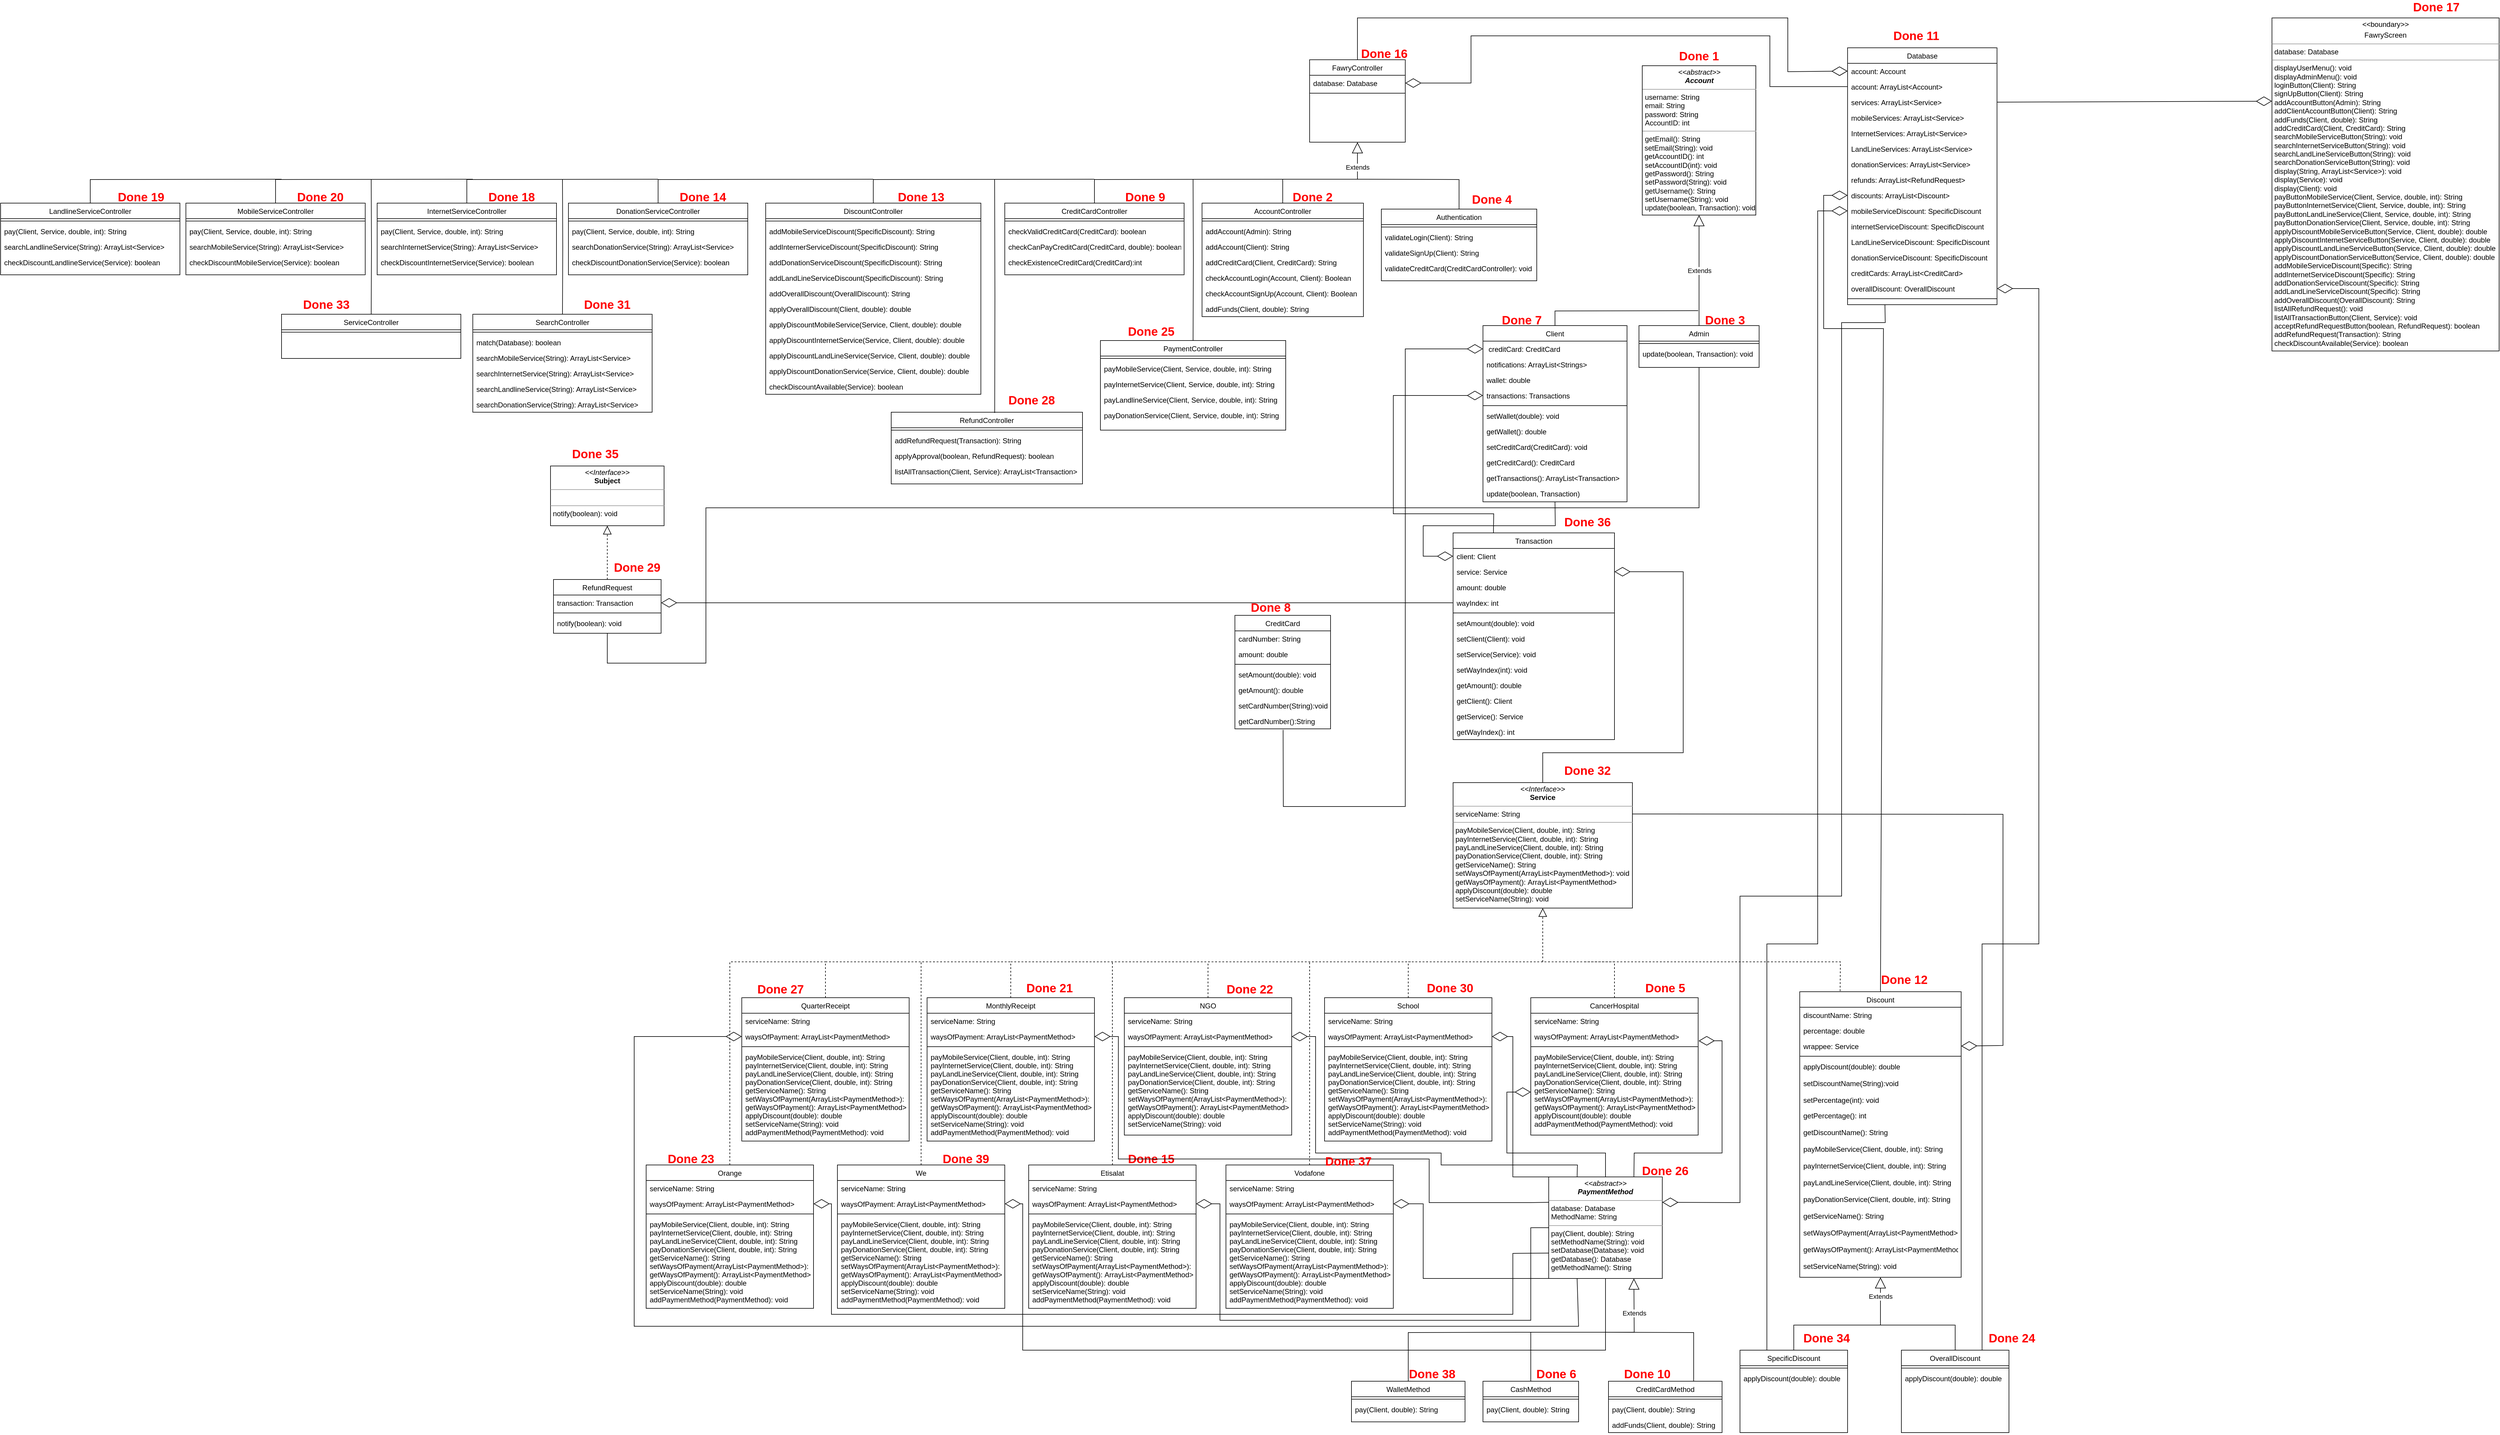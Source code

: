 <mxfile version="20.2.3" type="device"><diagram id="C5RBs43oDa-KdzZeNtuy" name="Page-1"><mxGraphModel dx="5276" dy="1820" grid="1" gridSize="10" guides="1" tooltips="1" connect="1" arrows="1" fold="1" page="1" pageScale="1" pageWidth="2339" pageHeight="3300" math="0" shadow="0"><root><mxCell id="WIyWlLk6GJQsqaUBKTNV-0"/><mxCell id="WIyWlLk6GJQsqaUBKTNV-1" parent="WIyWlLk6GJQsqaUBKTNV-0"/><mxCell id="zkfFHV4jXpPFQw0GAbJ--0" value="FawryController" style="swimlane;fontStyle=0;align=center;verticalAlign=top;childLayout=stackLayout;horizontal=1;startSize=26;horizontalStack=0;resizeParent=1;resizeLast=0;collapsible=1;marginBottom=0;rounded=0;shadow=0;strokeWidth=1;" parent="WIyWlLk6GJQsqaUBKTNV-1" vertex="1"><mxGeometry x="220" y="120" width="160" height="138" as="geometry"><mxRectangle x="230" y="140" width="160" height="26" as="alternateBounds"/></mxGeometry></mxCell><mxCell id="zkfFHV4jXpPFQw0GAbJ--1" value="database: Database" style="text;align=left;verticalAlign=top;spacingLeft=4;spacingRight=4;overflow=hidden;rotatable=0;points=[[0,0.5],[1,0.5]];portConstraint=eastwest;" parent="zkfFHV4jXpPFQw0GAbJ--0" vertex="1"><mxGeometry y="26" width="160" height="26" as="geometry"/></mxCell><mxCell id="zkfFHV4jXpPFQw0GAbJ--4" value="" style="line;html=1;strokeWidth=1;align=left;verticalAlign=middle;spacingTop=-1;spacingLeft=3;spacingRight=3;rotatable=0;labelPosition=right;points=[];portConstraint=eastwest;" parent="zkfFHV4jXpPFQw0GAbJ--0" vertex="1"><mxGeometry y="52" width="160" height="8" as="geometry"/></mxCell><mxCell id="zkfFHV4jXpPFQw0GAbJ--6" value="AccountController" style="swimlane;fontStyle=0;align=center;verticalAlign=top;childLayout=stackLayout;horizontal=1;startSize=26;horizontalStack=0;resizeParent=1;resizeLast=0;collapsible=1;marginBottom=0;rounded=0;shadow=0;strokeWidth=1;" parent="WIyWlLk6GJQsqaUBKTNV-1" vertex="1"><mxGeometry x="40" y="360" width="270" height="190" as="geometry"><mxRectangle x="130" y="380" width="160" height="26" as="alternateBounds"/></mxGeometry></mxCell><mxCell id="zkfFHV4jXpPFQw0GAbJ--9" value="" style="line;html=1;strokeWidth=1;align=left;verticalAlign=middle;spacingTop=-1;spacingLeft=3;spacingRight=3;rotatable=0;labelPosition=right;points=[];portConstraint=eastwest;" parent="zkfFHV4jXpPFQw0GAbJ--6" vertex="1"><mxGeometry y="26" width="270" height="8" as="geometry"/></mxCell><mxCell id="zkfFHV4jXpPFQw0GAbJ--11" value="addAccount(Admin): String" style="text;align=left;verticalAlign=top;spacingLeft=4;spacingRight=4;overflow=hidden;rotatable=0;points=[[0,0.5],[1,0.5]];portConstraint=eastwest;" parent="zkfFHV4jXpPFQw0GAbJ--6" vertex="1"><mxGeometry y="34" width="270" height="26" as="geometry"/></mxCell><mxCell id="xrkCW8mG8pKafs1WU5_x-6" value="addAccount(Client): String" style="text;align=left;verticalAlign=top;spacingLeft=4;spacingRight=4;overflow=hidden;rotatable=0;points=[[0,0.5],[1,0.5]];portConstraint=eastwest;" parent="zkfFHV4jXpPFQw0GAbJ--6" vertex="1"><mxGeometry y="60" width="270" height="26" as="geometry"/></mxCell><mxCell id="xrkCW8mG8pKafs1WU5_x-8" value="addCreditCard(Client, CreditCard): String" style="text;align=left;verticalAlign=top;spacingLeft=4;spacingRight=4;overflow=hidden;rotatable=0;points=[[0,0.5],[1,0.5]];portConstraint=eastwest;" parent="zkfFHV4jXpPFQw0GAbJ--6" vertex="1"><mxGeometry y="86" width="270" height="26" as="geometry"/></mxCell><mxCell id="xrkCW8mG8pKafs1WU5_x-10" value="checkAccountLogin(Account, Client): Boolean" style="text;align=left;verticalAlign=top;spacingLeft=4;spacingRight=4;overflow=hidden;rotatable=0;points=[[0,0.5],[1,0.5]];portConstraint=eastwest;" parent="zkfFHV4jXpPFQw0GAbJ--6" vertex="1"><mxGeometry y="112" width="270" height="26" as="geometry"/></mxCell><mxCell id="xrkCW8mG8pKafs1WU5_x-12" value="checkAccountSignUp(Account, Client): Boolean" style="text;align=left;verticalAlign=top;spacingLeft=4;spacingRight=4;overflow=hidden;rotatable=0;points=[[0,0.5],[1,0.5]];portConstraint=eastwest;" parent="zkfFHV4jXpPFQw0GAbJ--6" vertex="1"><mxGeometry y="138" width="270" height="26" as="geometry"/></mxCell><mxCell id="xrkCW8mG8pKafs1WU5_x-11" value="addFunds(Client, double): String" style="text;align=left;verticalAlign=top;spacingLeft=4;spacingRight=4;overflow=hidden;rotatable=0;points=[[0,0.5],[1,0.5]];portConstraint=eastwest;" parent="zkfFHV4jXpPFQw0GAbJ--6" vertex="1"><mxGeometry y="164" width="270" height="26" as="geometry"/></mxCell><mxCell id="xrkCW8mG8pKafs1WU5_x-13" value="Admin" style="swimlane;fontStyle=0;align=center;verticalAlign=top;childLayout=stackLayout;horizontal=1;startSize=26;horizontalStack=0;resizeParent=1;resizeLast=0;collapsible=1;marginBottom=0;rounded=0;shadow=0;strokeWidth=1;" parent="WIyWlLk6GJQsqaUBKTNV-1" vertex="1"><mxGeometry x="771" y="565" width="201" height="70" as="geometry"><mxRectangle x="340" y="380" width="170" height="26" as="alternateBounds"/></mxGeometry></mxCell><mxCell id="xrkCW8mG8pKafs1WU5_x-15" value="" style="line;html=1;strokeWidth=1;align=left;verticalAlign=middle;spacingTop=-1;spacingLeft=3;spacingRight=3;rotatable=0;labelPosition=right;points=[];portConstraint=eastwest;" parent="xrkCW8mG8pKafs1WU5_x-13" vertex="1"><mxGeometry y="26" width="201" height="8" as="geometry"/></mxCell><mxCell id="xrkCW8mG8pKafs1WU5_x-19" value="update(boolean, Transaction): void" style="text;align=left;verticalAlign=top;spacingLeft=4;spacingRight=4;overflow=hidden;rotatable=0;points=[[0,0.5],[1,0.5]];portConstraint=eastwest;" parent="xrkCW8mG8pKafs1WU5_x-13" vertex="1"><mxGeometry y="34" width="201" height="26" as="geometry"/></mxCell><mxCell id="xrkCW8mG8pKafs1WU5_x-16" value="Extends" style="endArrow=block;endSize=16;endFill=0;html=1;rounded=0;exitX=0.5;exitY=0;exitDx=0;exitDy=0;entryX=0.5;entryY=1;entryDx=0;entryDy=0;" parent="WIyWlLk6GJQsqaUBKTNV-1" source="xrkCW8mG8pKafs1WU5_x-13" target="lPEiQpbUpMNYOkoB88Yz-199" edge="1"><mxGeometry width="160" relative="1" as="geometry"><mxPoint x="592" y="370" as="sourcePoint"/><mxPoint x="752" y="370" as="targetPoint"/></mxGeometry></mxCell><mxCell id="xrkCW8mG8pKafs1WU5_x-17" value="Extends" style="endArrow=block;endSize=16;endFill=0;html=1;rounded=0;entryX=0.5;entryY=1;entryDx=0;entryDy=0;exitX=0.5;exitY=0;exitDx=0;exitDy=0;" parent="WIyWlLk6GJQsqaUBKTNV-1" source="zkfFHV4jXpPFQw0GAbJ--6" target="zkfFHV4jXpPFQw0GAbJ--0" edge="1"><mxGeometry x="0.63" width="160" relative="1" as="geometry"><mxPoint x="330" y="390" as="sourcePoint"/><mxPoint x="490" y="390" as="targetPoint"/><Array as="points"><mxPoint x="175" y="320"/><mxPoint x="300" y="320"/></Array><mxPoint as="offset"/></mxGeometry></mxCell><mxCell id="xrkCW8mG8pKafs1WU5_x-24" value="Authentication" style="swimlane;fontStyle=0;align=center;verticalAlign=top;childLayout=stackLayout;horizontal=1;startSize=26;horizontalStack=0;resizeParent=1;resizeLast=0;collapsible=1;marginBottom=0;rounded=0;shadow=0;strokeWidth=1;" parent="WIyWlLk6GJQsqaUBKTNV-1" vertex="1"><mxGeometry x="340" y="370" width="260" height="120" as="geometry"><mxRectangle x="230" y="140" width="160" height="26" as="alternateBounds"/></mxGeometry></mxCell><mxCell id="xrkCW8mG8pKafs1WU5_x-26" value="" style="line;html=1;strokeWidth=1;align=left;verticalAlign=middle;spacingTop=-1;spacingLeft=3;spacingRight=3;rotatable=0;labelPosition=right;points=[];portConstraint=eastwest;" parent="xrkCW8mG8pKafs1WU5_x-24" vertex="1"><mxGeometry y="26" width="260" height="8" as="geometry"/></mxCell><mxCell id="xrkCW8mG8pKafs1WU5_x-31" value="validateLogin(Client): String" style="text;align=left;verticalAlign=top;spacingLeft=4;spacingRight=4;overflow=hidden;rotatable=0;points=[[0,0.5],[1,0.5]];portConstraint=eastwest;" parent="xrkCW8mG8pKafs1WU5_x-24" vertex="1"><mxGeometry y="34" width="260" height="26" as="geometry"/></mxCell><mxCell id="xrkCW8mG8pKafs1WU5_x-33" value="validateSignUp(Client): String" style="text;align=left;verticalAlign=top;spacingLeft=4;spacingRight=4;overflow=hidden;rotatable=0;points=[[0,0.5],[1,0.5]];portConstraint=eastwest;" parent="xrkCW8mG8pKafs1WU5_x-24" vertex="1"><mxGeometry y="60" width="260" height="26" as="geometry"/></mxCell><mxCell id="xrkCW8mG8pKafs1WU5_x-32" value="validateCreditCard(CreditCardController): void" style="text;align=left;verticalAlign=top;spacingLeft=4;spacingRight=4;overflow=hidden;rotatable=0;points=[[0,0.5],[1,0.5]];portConstraint=eastwest;" parent="xrkCW8mG8pKafs1WU5_x-24" vertex="1"><mxGeometry y="86" width="260" height="26" as="geometry"/></mxCell><mxCell id="xrkCW8mG8pKafs1WU5_x-28" value="" style="endArrow=none;html=1;edgeStyle=orthogonalEdgeStyle;rounded=0;entryX=0.5;entryY=0;entryDx=0;entryDy=0;" parent="WIyWlLk6GJQsqaUBKTNV-1" target="xrkCW8mG8pKafs1WU5_x-24" edge="1"><mxGeometry relative="1" as="geometry"><mxPoint x="300" y="320" as="sourcePoint"/><mxPoint x="460" y="320" as="targetPoint"/></mxGeometry></mxCell><mxCell id="xrkCW8mG8pKafs1WU5_x-34" value="&lt;p style=&quot;margin:0px;margin-top:4px;text-align:center;&quot;&gt;&lt;i&gt;&amp;lt;&amp;lt;Interface&amp;gt;&amp;gt;&lt;/i&gt;&lt;br&gt;&lt;b&gt;Service&lt;/b&gt;&lt;/p&gt;&lt;hr size=&quot;1&quot;&gt;&lt;p style=&quot;margin:0px;margin-left:4px;&quot;&gt;serviceName: String&lt;br&gt;&lt;/p&gt;&lt;hr size=&quot;1&quot;&gt;&lt;p style=&quot;margin: 0px 0px 0px 4px;&quot;&gt;payMobileService(Client, double, int): String&lt;/p&gt;&lt;p style=&quot;margin: 0px 0px 0px 4px;&quot;&gt;payInternetService(Client, double, int): String&lt;/p&gt;&lt;div&gt;&lt;p style=&quot;margin: 0px 0px 0px 4px;&quot;&gt;payLandLineService(Client, double, int): String&lt;/p&gt;&lt;/div&gt;&lt;div&gt;&lt;p style=&quot;margin: 0px 0px 0px 4px;&quot;&gt;payDonationService(Client, double, int): String&lt;/p&gt;&lt;p style=&quot;margin: 0px 0px 0px 4px;&quot;&gt;getServiceName(): String&lt;/p&gt;&lt;p style=&quot;margin: 0px 0px 0px 4px;&quot;&gt;setWaysOfPayment(ArrayList&amp;lt;PaymentMethod&amp;gt;): void&lt;/p&gt;&lt;p style=&quot;margin: 0px 0px 0px 4px;&quot;&gt;getWaysOfPayment():&amp;nbsp;&lt;span style=&quot;background-color: initial;&quot;&gt;ArrayList&amp;lt;PaymentMethod&amp;gt;&lt;/span&gt;&lt;/p&gt;&lt;p style=&quot;margin: 0px 0px 0px 4px;&quot;&gt;&lt;span style=&quot;background-color: initial;&quot;&gt;applyDiscount(double): double&lt;/span&gt;&lt;/p&gt;&lt;p style=&quot;margin: 0px 0px 0px 4px;&quot;&gt;&lt;span style=&quot;background-color: initial;&quot;&gt;setServiceName(String): void&lt;/span&gt;&lt;/p&gt;&lt;/div&gt;" style="verticalAlign=top;align=left;overflow=fill;fontSize=12;fontFamily=Helvetica;html=1;" parent="WIyWlLk6GJQsqaUBKTNV-1" vertex="1"><mxGeometry x="460" y="1330" width="300" height="210" as="geometry"/></mxCell><mxCell id="xrkCW8mG8pKafs1WU5_x-36" value="CancerHospital" style="swimlane;fontStyle=0;align=center;verticalAlign=top;childLayout=stackLayout;horizontal=1;startSize=26;horizontalStack=0;resizeParent=1;resizeLast=0;collapsible=1;marginBottom=0;rounded=0;shadow=0;strokeWidth=1;" parent="WIyWlLk6GJQsqaUBKTNV-1" vertex="1"><mxGeometry x="590" y="1690" width="280" height="230" as="geometry"><mxRectangle x="230" y="140" width="160" height="26" as="alternateBounds"/></mxGeometry></mxCell><mxCell id="xrkCW8mG8pKafs1WU5_x-37" value="serviceName: String" style="text;align=left;verticalAlign=top;spacingLeft=4;spacingRight=4;overflow=hidden;rotatable=0;points=[[0,0.5],[1,0.5]];portConstraint=eastwest;" parent="xrkCW8mG8pKafs1WU5_x-36" vertex="1"><mxGeometry y="26" width="280" height="26" as="geometry"/></mxCell><mxCell id="xrkCW8mG8pKafs1WU5_x-39" value="waysOfPayment: ArrayList&lt;PaymentMethod&gt;" style="text;align=left;verticalAlign=top;spacingLeft=4;spacingRight=4;overflow=hidden;rotatable=0;points=[[0,0.5],[1,0.5]];portConstraint=eastwest;" parent="xrkCW8mG8pKafs1WU5_x-36" vertex="1"><mxGeometry y="52" width="280" height="26" as="geometry"/></mxCell><mxCell id="xrkCW8mG8pKafs1WU5_x-38" value="" style="line;html=1;strokeWidth=1;align=left;verticalAlign=middle;spacingTop=-1;spacingLeft=3;spacingRight=3;rotatable=0;labelPosition=right;points=[];portConstraint=eastwest;" parent="xrkCW8mG8pKafs1WU5_x-36" vertex="1"><mxGeometry y="78" width="280" height="8" as="geometry"/></mxCell><mxCell id="xrkCW8mG8pKafs1WU5_x-49" value="payMobileService(Client, double, int): String&#10;payInternetService(Client, double, int): String&#10;payLandLineService(Client, double, int): String&#10;payDonationService(Client, double, int): String&#10;getServiceName(): String&#10;setWaysOfPayment(ArrayList&lt;PaymentMethod&gt;): void&#10;getWaysOfPayment(): ArrayList&lt;PaymentMethod&gt;&#10;applyDiscount(double): double&#10;addPaymentMethod(PaymentMethod): void" style="text;align=left;verticalAlign=top;spacingLeft=4;spacingRight=4;overflow=hidden;rotatable=0;points=[[0,0.5],[1,0.5]];portConstraint=eastwest;" parent="xrkCW8mG8pKafs1WU5_x-36" vertex="1"><mxGeometry y="86" width="280" height="144" as="geometry"/></mxCell><mxCell id="xrkCW8mG8pKafs1WU5_x-46" value="" style="endArrow=diamondThin;endFill=0;endSize=24;html=1;rounded=0;entryX=0;entryY=0.5;entryDx=0;entryDy=0;exitX=0.5;exitY=0;exitDx=0;exitDy=0;" parent="WIyWlLk6GJQsqaUBKTNV-1" source="lPEiQpbUpMNYOkoB88Yz-9" target="xrkCW8mG8pKafs1WU5_x-49" edge="1"><mxGeometry width="160" relative="1" as="geometry"><mxPoint x="850" y="1690" as="sourcePoint"/><mxPoint x="1010" y="1640" as="targetPoint"/><Array as="points"><mxPoint x="715" y="1950"/><mxPoint x="550" y="1950"/><mxPoint x="550" y="1848"/></Array></mxGeometry></mxCell><mxCell id="xrkCW8mG8pKafs1WU5_x-47" value="" style="endArrow=block;dashed=1;endFill=0;endSize=12;html=1;rounded=0;entryX=0.5;entryY=1;entryDx=0;entryDy=0;exitX=0.5;exitY=0;exitDx=0;exitDy=0;" parent="WIyWlLk6GJQsqaUBKTNV-1" source="xrkCW8mG8pKafs1WU5_x-36" target="xrkCW8mG8pKafs1WU5_x-34" edge="1"><mxGeometry width="160" relative="1" as="geometry"><mxPoint x="530" y="1110" as="sourcePoint"/><mxPoint x="690" y="1110" as="targetPoint"/><Array as="points"><mxPoint x="730" y="1630"/><mxPoint x="610" y="1630"/></Array></mxGeometry></mxCell><mxCell id="xrkCW8mG8pKafs1WU5_x-50" value="Database" style="swimlane;fontStyle=0;align=center;verticalAlign=top;childLayout=stackLayout;horizontal=1;startSize=26;horizontalStack=0;resizeParent=1;resizeLast=0;collapsible=1;marginBottom=0;rounded=0;shadow=0;strokeWidth=1;" parent="WIyWlLk6GJQsqaUBKTNV-1" vertex="1"><mxGeometry x="1120" y="100" width="250" height="430" as="geometry"><mxRectangle x="230" y="140" width="160" height="26" as="alternateBounds"/></mxGeometry></mxCell><mxCell id="xrkCW8mG8pKafs1WU5_x-51" value="account: Account" style="text;align=left;verticalAlign=top;spacingLeft=4;spacingRight=4;overflow=hidden;rotatable=0;points=[[0,0.5],[1,0.5]];portConstraint=eastwest;" parent="xrkCW8mG8pKafs1WU5_x-50" vertex="1"><mxGeometry y="26" width="250" height="26" as="geometry"/></mxCell><mxCell id="xrkCW8mG8pKafs1WU5_x-56" value="account: ArrayList&lt;Account&gt;" style="text;align=left;verticalAlign=top;spacingLeft=4;spacingRight=4;overflow=hidden;rotatable=0;points=[[0,0.5],[1,0.5]];portConstraint=eastwest;" parent="xrkCW8mG8pKafs1WU5_x-50" vertex="1"><mxGeometry y="52" width="250" height="26" as="geometry"/></mxCell><mxCell id="xrkCW8mG8pKafs1WU5_x-60" value="services: ArrayList&lt;Service&gt;" style="text;align=left;verticalAlign=top;spacingLeft=4;spacingRight=4;overflow=hidden;rotatable=0;points=[[0,0.5],[1,0.5]];portConstraint=eastwest;" parent="xrkCW8mG8pKafs1WU5_x-50" vertex="1"><mxGeometry y="78" width="250" height="26" as="geometry"/></mxCell><mxCell id="xrkCW8mG8pKafs1WU5_x-57" value="mobileServices: ArrayList&lt;Service&gt;" style="text;align=left;verticalAlign=top;spacingLeft=4;spacingRight=4;overflow=hidden;rotatable=0;points=[[0,0.5],[1,0.5]];portConstraint=eastwest;" parent="xrkCW8mG8pKafs1WU5_x-50" vertex="1"><mxGeometry y="104" width="250" height="26" as="geometry"/></mxCell><mxCell id="xrkCW8mG8pKafs1WU5_x-62" value="InternetServices: ArrayList&lt;Service&gt;" style="text;align=left;verticalAlign=top;spacingLeft=4;spacingRight=4;overflow=hidden;rotatable=0;points=[[0,0.5],[1,0.5]];portConstraint=eastwest;" parent="xrkCW8mG8pKafs1WU5_x-50" vertex="1"><mxGeometry y="130" width="250" height="26" as="geometry"/></mxCell><mxCell id="xrkCW8mG8pKafs1WU5_x-58" value="LandLineServices: ArrayList&lt;Service&gt;" style="text;align=left;verticalAlign=top;spacingLeft=4;spacingRight=4;overflow=hidden;rotatable=0;points=[[0,0.5],[1,0.5]];portConstraint=eastwest;" parent="xrkCW8mG8pKafs1WU5_x-50" vertex="1"><mxGeometry y="156" width="250" height="26" as="geometry"/></mxCell><mxCell id="xrkCW8mG8pKafs1WU5_x-61" value="donationServices: ArrayList&lt;Service&gt;" style="text;align=left;verticalAlign=top;spacingLeft=4;spacingRight=4;overflow=hidden;rotatable=0;points=[[0,0.5],[1,0.5]];portConstraint=eastwest;" parent="xrkCW8mG8pKafs1WU5_x-50" vertex="1"><mxGeometry y="182" width="250" height="26" as="geometry"/></mxCell><mxCell id="xrkCW8mG8pKafs1WU5_x-59" value="refunds: ArrayList&lt;RefundRequest&gt;" style="text;align=left;verticalAlign=top;spacingLeft=4;spacingRight=4;overflow=hidden;rotatable=0;points=[[0,0.5],[1,0.5]];portConstraint=eastwest;" parent="xrkCW8mG8pKafs1WU5_x-50" vertex="1"><mxGeometry y="208" width="250" height="26" as="geometry"/></mxCell><mxCell id="xrkCW8mG8pKafs1WU5_x-64" value="discounts: ArrayList&lt;Discount&gt;" style="text;align=left;verticalAlign=top;spacingLeft=4;spacingRight=4;overflow=hidden;rotatable=0;points=[[0,0.5],[1,0.5]];portConstraint=eastwest;" parent="xrkCW8mG8pKafs1WU5_x-50" vertex="1"><mxGeometry y="234" width="250" height="26" as="geometry"/></mxCell><mxCell id="xrkCW8mG8pKafs1WU5_x-63" value="mobileServiceDiscount: SpecificDiscount" style="text;align=left;verticalAlign=top;spacingLeft=4;spacingRight=4;overflow=hidden;rotatable=0;points=[[0,0.5],[1,0.5]];portConstraint=eastwest;" parent="xrkCW8mG8pKafs1WU5_x-50" vertex="1"><mxGeometry y="260" width="250" height="26" as="geometry"/></mxCell><mxCell id="xrkCW8mG8pKafs1WU5_x-65" value="internetServiceDiscount: SpecificDiscount" style="text;align=left;verticalAlign=top;spacingLeft=4;spacingRight=4;overflow=hidden;rotatable=0;points=[[0,0.5],[1,0.5]];portConstraint=eastwest;" parent="xrkCW8mG8pKafs1WU5_x-50" vertex="1"><mxGeometry y="286" width="250" height="26" as="geometry"/></mxCell><mxCell id="xrkCW8mG8pKafs1WU5_x-66" value="LandLineServiceDiscount: SpecificDiscount" style="text;align=left;verticalAlign=top;spacingLeft=4;spacingRight=4;overflow=hidden;rotatable=0;points=[[0,0.5],[1,0.5]];portConstraint=eastwest;" parent="xrkCW8mG8pKafs1WU5_x-50" vertex="1"><mxGeometry y="312" width="250" height="26" as="geometry"/></mxCell><mxCell id="xrkCW8mG8pKafs1WU5_x-67" value="donationServiceDiscount: SpecificDiscount" style="text;align=left;verticalAlign=top;spacingLeft=4;spacingRight=4;overflow=hidden;rotatable=0;points=[[0,0.5],[1,0.5]];portConstraint=eastwest;" parent="xrkCW8mG8pKafs1WU5_x-50" vertex="1"><mxGeometry y="338" width="250" height="26" as="geometry"/></mxCell><mxCell id="lPEiQpbUpMNYOkoB88Yz-211" value="creditCards: ArrayList&lt;CreditCard&gt;" style="text;align=left;verticalAlign=top;spacingLeft=4;spacingRight=4;overflow=hidden;rotatable=0;points=[[0,0.5],[1,0.5]];portConstraint=eastwest;" vertex="1" parent="xrkCW8mG8pKafs1WU5_x-50"><mxGeometry y="364" width="250" height="26" as="geometry"/></mxCell><mxCell id="xrkCW8mG8pKafs1WU5_x-55" value="overallDiscount: OverallDiscount" style="text;align=left;verticalAlign=top;spacingLeft=4;spacingRight=4;overflow=hidden;rotatable=0;points=[[0,0.5],[1,0.5]];portConstraint=eastwest;" parent="xrkCW8mG8pKafs1WU5_x-50" vertex="1"><mxGeometry y="390" width="250" height="26" as="geometry"/></mxCell><mxCell id="xrkCW8mG8pKafs1WU5_x-52" value="" style="line;html=1;strokeWidth=1;align=left;verticalAlign=middle;spacingTop=-1;spacingLeft=3;spacingRight=3;rotatable=0;labelPosition=right;points=[];portConstraint=eastwest;" parent="xrkCW8mG8pKafs1WU5_x-50" vertex="1"><mxGeometry y="416" width="250" height="8" as="geometry"/></mxCell><mxCell id="xrkCW8mG8pKafs1WU5_x-53" value="" style="endArrow=diamondThin;endFill=0;endSize=24;html=1;rounded=0;entryX=0;entryY=0.5;entryDx=0;entryDy=0;exitX=0.5;exitY=0;exitDx=0;exitDy=0;" parent="WIyWlLk6GJQsqaUBKTNV-1" source="zkfFHV4jXpPFQw0GAbJ--0" target="xrkCW8mG8pKafs1WU5_x-51" edge="1"><mxGeometry width="160" relative="1" as="geometry"><mxPoint x="460" y="50" as="sourcePoint"/><mxPoint x="730" y="270" as="targetPoint"/><Array as="points"><mxPoint x="300" y="50"/><mxPoint x="1020" y="50"/><mxPoint x="1020" y="140"/></Array></mxGeometry></mxCell><mxCell id="xrkCW8mG8pKafs1WU5_x-68" value="Discount" style="swimlane;fontStyle=0;align=center;verticalAlign=top;childLayout=stackLayout;horizontal=1;startSize=26;horizontalStack=0;resizeParent=1;resizeLast=0;collapsible=1;marginBottom=0;rounded=0;shadow=0;strokeWidth=1;" parent="WIyWlLk6GJQsqaUBKTNV-1" vertex="1"><mxGeometry x="1040" y="1680" width="270" height="478" as="geometry"><mxRectangle x="230" y="140" width="160" height="26" as="alternateBounds"/></mxGeometry></mxCell><mxCell id="xrkCW8mG8pKafs1WU5_x-69" value="discountName: String" style="text;align=left;verticalAlign=top;spacingLeft=4;spacingRight=4;overflow=hidden;rotatable=0;points=[[0,0.5],[1,0.5]];portConstraint=eastwest;" parent="xrkCW8mG8pKafs1WU5_x-68" vertex="1"><mxGeometry y="26" width="270" height="26" as="geometry"/></mxCell><mxCell id="xrkCW8mG8pKafs1WU5_x-159" value="percentage: double" style="text;align=left;verticalAlign=top;spacingLeft=4;spacingRight=4;overflow=hidden;rotatable=0;points=[[0,0.5],[1,0.5]];portConstraint=eastwest;" parent="xrkCW8mG8pKafs1WU5_x-68" vertex="1"><mxGeometry y="52" width="270" height="26" as="geometry"/></mxCell><mxCell id="xrkCW8mG8pKafs1WU5_x-160" value="wrappee: Service" style="text;align=left;verticalAlign=top;spacingLeft=4;spacingRight=4;overflow=hidden;rotatable=0;points=[[0,0.5],[1,0.5]];portConstraint=eastwest;" parent="xrkCW8mG8pKafs1WU5_x-68" vertex="1"><mxGeometry y="78" width="270" height="26" as="geometry"/></mxCell><mxCell id="xrkCW8mG8pKafs1WU5_x-70" value="" style="line;html=1;strokeWidth=1;align=left;verticalAlign=middle;spacingTop=-1;spacingLeft=3;spacingRight=3;rotatable=0;labelPosition=right;points=[];portConstraint=eastwest;" parent="xrkCW8mG8pKafs1WU5_x-68" vertex="1"><mxGeometry y="104" width="270" height="8" as="geometry"/></mxCell><mxCell id="xrkCW8mG8pKafs1WU5_x-161" value="applyDiscount(double): double" style="text;align=left;verticalAlign=top;spacingLeft=4;spacingRight=4;overflow=hidden;rotatable=0;points=[[0,0.5],[1,0.5]];portConstraint=eastwest;" parent="xrkCW8mG8pKafs1WU5_x-68" vertex="1"><mxGeometry y="112" width="270" height="28" as="geometry"/></mxCell><mxCell id="xrkCW8mG8pKafs1WU5_x-163" value="setDiscountName(String):void" style="text;align=left;verticalAlign=top;spacingLeft=4;spacingRight=4;overflow=hidden;rotatable=0;points=[[0,0.5],[1,0.5]];portConstraint=eastwest;" parent="xrkCW8mG8pKafs1WU5_x-68" vertex="1"><mxGeometry y="140" width="270" height="28" as="geometry"/></mxCell><mxCell id="xrkCW8mG8pKafs1WU5_x-162" value="setPercentage(int): void" style="text;align=left;verticalAlign=top;spacingLeft=4;spacingRight=4;overflow=hidden;rotatable=0;points=[[0,0.5],[1,0.5]];portConstraint=eastwest;" parent="xrkCW8mG8pKafs1WU5_x-68" vertex="1"><mxGeometry y="168" width="270" height="26" as="geometry"/></mxCell><mxCell id="xrkCW8mG8pKafs1WU5_x-164" value="getPercentage(): int" style="text;align=left;verticalAlign=top;spacingLeft=4;spacingRight=4;overflow=hidden;rotatable=0;points=[[0,0.5],[1,0.5]];portConstraint=eastwest;" parent="xrkCW8mG8pKafs1WU5_x-68" vertex="1"><mxGeometry y="194" width="270" height="28" as="geometry"/></mxCell><mxCell id="xrkCW8mG8pKafs1WU5_x-165" value="getDiscountName(): String" style="text;align=left;verticalAlign=top;spacingLeft=4;spacingRight=4;overflow=hidden;rotatable=0;points=[[0,0.5],[1,0.5]];portConstraint=eastwest;" parent="xrkCW8mG8pKafs1WU5_x-68" vertex="1"><mxGeometry y="222" width="270" height="28" as="geometry"/></mxCell><mxCell id="xrkCW8mG8pKafs1WU5_x-166" value="payMobileService(Client, double, int): String" style="text;align=left;verticalAlign=top;spacingLeft=4;spacingRight=4;overflow=hidden;rotatable=0;points=[[0,0.5],[1,0.5]];portConstraint=eastwest;" parent="xrkCW8mG8pKafs1WU5_x-68" vertex="1"><mxGeometry y="250" width="270" height="28" as="geometry"/></mxCell><mxCell id="xrkCW8mG8pKafs1WU5_x-167" value="payInternetService(Client, double, int): String&#10;&#10;" style="text;align=left;verticalAlign=top;spacingLeft=4;spacingRight=4;overflow=hidden;rotatable=0;points=[[0,0.5],[1,0.5]];portConstraint=eastwest;" parent="xrkCW8mG8pKafs1WU5_x-68" vertex="1"><mxGeometry y="278" width="270" height="28" as="geometry"/></mxCell><mxCell id="xrkCW8mG8pKafs1WU5_x-168" value="payLandLineService(Client, double, int): String&#10;&#10;" style="text;align=left;verticalAlign=top;spacingLeft=4;spacingRight=4;overflow=hidden;rotatable=0;points=[[0,0.5],[1,0.5]];portConstraint=eastwest;" parent="xrkCW8mG8pKafs1WU5_x-68" vertex="1"><mxGeometry y="306" width="270" height="28" as="geometry"/></mxCell><mxCell id="xrkCW8mG8pKafs1WU5_x-169" value="payDonationService(Client, double, int): String&#10;" style="text;align=left;verticalAlign=top;spacingLeft=4;spacingRight=4;overflow=hidden;rotatable=0;points=[[0,0.5],[1,0.5]];portConstraint=eastwest;" parent="xrkCW8mG8pKafs1WU5_x-68" vertex="1"><mxGeometry y="334" width="270" height="28" as="geometry"/></mxCell><mxCell id="xrkCW8mG8pKafs1WU5_x-170" value="getServiceName(): String" style="text;align=left;verticalAlign=top;spacingLeft=4;spacingRight=4;overflow=hidden;rotatable=0;points=[[0,0.5],[1,0.5]];portConstraint=eastwest;" parent="xrkCW8mG8pKafs1WU5_x-68" vertex="1"><mxGeometry y="362" width="270" height="28" as="geometry"/></mxCell><mxCell id="xrkCW8mG8pKafs1WU5_x-171" value="setWaysOfPayment(ArrayList&lt;PaymentMethod&gt;: void" style="text;align=left;verticalAlign=top;spacingLeft=4;spacingRight=4;overflow=hidden;rotatable=0;points=[[0,0.5],[1,0.5]];portConstraint=eastwest;" parent="xrkCW8mG8pKafs1WU5_x-68" vertex="1"><mxGeometry y="390" width="270" height="28" as="geometry"/></mxCell><mxCell id="xrkCW8mG8pKafs1WU5_x-172" value="getWaysOfPayment(): ArrayList&lt;PaymentMethod&gt;" style="text;align=left;verticalAlign=top;spacingLeft=4;spacingRight=4;overflow=hidden;rotatable=0;points=[[0,0.5],[1,0.5]];portConstraint=eastwest;" parent="xrkCW8mG8pKafs1WU5_x-68" vertex="1"><mxGeometry y="418" width="270" height="28" as="geometry"/></mxCell><mxCell id="xrkCW8mG8pKafs1WU5_x-173" value="setServiceName(String): void" style="text;align=left;verticalAlign=top;spacingLeft=4;spacingRight=4;overflow=hidden;rotatable=0;points=[[0,0.5],[1,0.5]];portConstraint=eastwest;" parent="xrkCW8mG8pKafs1WU5_x-68" vertex="1"><mxGeometry y="446" width="270" height="28" as="geometry"/></mxCell><mxCell id="xrkCW8mG8pKafs1WU5_x-73" value="SpecificDiscount" style="swimlane;fontStyle=0;align=center;verticalAlign=top;childLayout=stackLayout;horizontal=1;startSize=26;horizontalStack=0;resizeParent=1;resizeLast=0;collapsible=1;marginBottom=0;rounded=0;shadow=0;strokeWidth=1;" parent="WIyWlLk6GJQsqaUBKTNV-1" vertex="1"><mxGeometry x="940" y="2280" width="180" height="138" as="geometry"><mxRectangle x="230" y="140" width="160" height="26" as="alternateBounds"/></mxGeometry></mxCell><mxCell id="xrkCW8mG8pKafs1WU5_x-75" value="" style="line;html=1;strokeWidth=1;align=left;verticalAlign=middle;spacingTop=-1;spacingLeft=3;spacingRight=3;rotatable=0;labelPosition=right;points=[];portConstraint=eastwest;" parent="xrkCW8mG8pKafs1WU5_x-73" vertex="1"><mxGeometry y="26" width="180" height="8" as="geometry"/></mxCell><mxCell id="lPEiQpbUpMNYOkoB88Yz-185" value="applyDiscount(double): double" style="text;align=left;verticalAlign=top;spacingLeft=4;spacingRight=4;overflow=hidden;rotatable=0;points=[[0,0.5],[1,0.5]];portConstraint=eastwest;" vertex="1" parent="xrkCW8mG8pKafs1WU5_x-73"><mxGeometry y="34" width="180" height="28" as="geometry"/></mxCell><mxCell id="xrkCW8mG8pKafs1WU5_x-76" value="OverallDiscount" style="swimlane;fontStyle=0;align=center;verticalAlign=top;childLayout=stackLayout;horizontal=1;startSize=26;horizontalStack=0;resizeParent=1;resizeLast=0;collapsible=1;marginBottom=0;rounded=0;shadow=0;strokeWidth=1;" parent="WIyWlLk6GJQsqaUBKTNV-1" vertex="1"><mxGeometry x="1210" y="2280" width="180" height="138" as="geometry"><mxRectangle x="230" y="140" width="160" height="26" as="alternateBounds"/></mxGeometry></mxCell><mxCell id="xrkCW8mG8pKafs1WU5_x-78" value="" style="line;html=1;strokeWidth=1;align=left;verticalAlign=middle;spacingTop=-1;spacingLeft=3;spacingRight=3;rotatable=0;labelPosition=right;points=[];portConstraint=eastwest;" parent="xrkCW8mG8pKafs1WU5_x-76" vertex="1"><mxGeometry y="26" width="180" height="8" as="geometry"/></mxCell><mxCell id="lPEiQpbUpMNYOkoB88Yz-120" value="applyDiscount(double): double" style="text;align=left;verticalAlign=top;spacingLeft=4;spacingRight=4;overflow=hidden;rotatable=0;points=[[0,0.5],[1,0.5]];portConstraint=eastwest;" vertex="1" parent="xrkCW8mG8pKafs1WU5_x-76"><mxGeometry y="34" width="180" height="28" as="geometry"/></mxCell><mxCell id="xrkCW8mG8pKafs1WU5_x-79" value="Extends" style="endArrow=block;endSize=16;endFill=0;html=1;rounded=0;entryX=0.5;entryY=1;entryDx=0;entryDy=0;exitX=0.5;exitY=0;exitDx=0;exitDy=0;" parent="WIyWlLk6GJQsqaUBKTNV-1" source="xrkCW8mG8pKafs1WU5_x-76" target="xrkCW8mG8pKafs1WU5_x-68" edge="1"><mxGeometry x="0.746" width="160" relative="1" as="geometry"><mxPoint x="880" y="1878" as="sourcePoint"/><mxPoint x="1040" y="1878" as="targetPoint"/><Array as="points"><mxPoint x="1300" y="2238"/><mxPoint x="1175" y="2238"/></Array><mxPoint as="offset"/></mxGeometry></mxCell><mxCell id="xrkCW8mG8pKafs1WU5_x-80" value="" style="endArrow=none;html=1;edgeStyle=orthogonalEdgeStyle;rounded=0;entryX=0.5;entryY=0;entryDx=0;entryDy=0;" parent="WIyWlLk6GJQsqaUBKTNV-1" target="xrkCW8mG8pKafs1WU5_x-73" edge="1"><mxGeometry relative="1" as="geometry"><mxPoint x="1180" y="2238" as="sourcePoint"/><mxPoint x="1090" y="1898" as="targetPoint"/><Array as="points"><mxPoint x="1160" y="2238"/><mxPoint x="1040" y="2238"/></Array></mxGeometry></mxCell><mxCell id="xrkCW8mG8pKafs1WU5_x-88" value="" style="endArrow=diamondThin;endFill=0;endSize=24;html=1;rounded=0;entryX=0;entryY=0.5;entryDx=0;entryDy=0;exitX=0.5;exitY=0;exitDx=0;exitDy=0;" parent="WIyWlLk6GJQsqaUBKTNV-1" source="xrkCW8mG8pKafs1WU5_x-68" target="xrkCW8mG8pKafs1WU5_x-64" edge="1"><mxGeometry width="160" relative="1" as="geometry"><mxPoint x="1080" y="580" as="sourcePoint"/><mxPoint x="1130" y="340" as="targetPoint"/><Array as="points"><mxPoint x="1180" y="570"/><mxPoint x="1080" y="570"/><mxPoint x="1080" y="347"/></Array></mxGeometry></mxCell><mxCell id="xrkCW8mG8pKafs1WU5_x-89" value="" style="endArrow=diamondThin;endFill=0;endSize=24;html=1;rounded=0;entryX=0;entryY=0.5;entryDx=0;entryDy=0;exitX=0.25;exitY=0;exitDx=0;exitDy=0;" parent="WIyWlLk6GJQsqaUBKTNV-1" source="xrkCW8mG8pKafs1WU5_x-73" target="xrkCW8mG8pKafs1WU5_x-63" edge="1"><mxGeometry width="160" relative="1" as="geometry"><mxPoint x="1070" y="950" as="sourcePoint"/><mxPoint x="1130" y="357" as="targetPoint"/><Array as="points"><mxPoint x="985" y="1600"/><mxPoint x="1070" y="1600"/><mxPoint x="1070" y="1500"/><mxPoint x="1070" y="1280"/><mxPoint x="1070" y="980"/><mxPoint x="1070" y="850"/><mxPoint x="1070" y="730"/><mxPoint x="1070" y="560"/><mxPoint x="1070" y="373"/></Array></mxGeometry></mxCell><mxCell id="xrkCW8mG8pKafs1WU5_x-90" value="" style="endArrow=diamondThin;endFill=0;endSize=24;html=1;rounded=0;entryX=1;entryY=0.5;entryDx=0;entryDy=0;exitX=0.75;exitY=0;exitDx=0;exitDy=0;" parent="WIyWlLk6GJQsqaUBKTNV-1" source="xrkCW8mG8pKafs1WU5_x-76" target="xrkCW8mG8pKafs1WU5_x-55" edge="1"><mxGeometry width="160" relative="1" as="geometry"><mxPoint x="1520" y="740" as="sourcePoint"/><mxPoint x="1400" y="570" as="targetPoint"/><Array as="points"><mxPoint x="1345" y="1600"/><mxPoint x="1440" y="1600"/><mxPoint x="1440" y="503"/></Array></mxGeometry></mxCell><mxCell id="xrkCW8mG8pKafs1WU5_x-100" value="Client" style="swimlane;fontStyle=0;align=center;verticalAlign=top;childLayout=stackLayout;horizontal=1;startSize=26;horizontalStack=0;resizeParent=1;resizeLast=0;collapsible=1;marginBottom=0;rounded=0;shadow=0;strokeWidth=1;" parent="WIyWlLk6GJQsqaUBKTNV-1" vertex="1"><mxGeometry x="510" y="565" width="241" height="295" as="geometry"><mxRectangle x="340" y="380" width="170" height="26" as="alternateBounds"/></mxGeometry></mxCell><mxCell id="xrkCW8mG8pKafs1WU5_x-106" value=" creditCard: CreditCard" style="text;align=left;verticalAlign=top;spacingLeft=4;spacingRight=4;overflow=hidden;rotatable=0;points=[[0,0.5],[1,0.5]];portConstraint=eastwest;" parent="xrkCW8mG8pKafs1WU5_x-100" vertex="1"><mxGeometry y="26" width="241" height="26" as="geometry"/></mxCell><mxCell id="xrkCW8mG8pKafs1WU5_x-107" value="notifications: ArrayList&lt;Strings&gt;" style="text;align=left;verticalAlign=top;spacingLeft=4;spacingRight=4;overflow=hidden;rotatable=0;points=[[0,0.5],[1,0.5]];portConstraint=eastwest;" parent="xrkCW8mG8pKafs1WU5_x-100" vertex="1"><mxGeometry y="52" width="241" height="26" as="geometry"/></mxCell><mxCell id="xrkCW8mG8pKafs1WU5_x-108" value="wallet: double" style="text;align=left;verticalAlign=top;spacingLeft=4;spacingRight=4;overflow=hidden;rotatable=0;points=[[0,0.5],[1,0.5]];portConstraint=eastwest;" parent="xrkCW8mG8pKafs1WU5_x-100" vertex="1"><mxGeometry y="78" width="241" height="26" as="geometry"/></mxCell><mxCell id="xrkCW8mG8pKafs1WU5_x-109" value="transactions: Transactions" style="text;align=left;verticalAlign=top;spacingLeft=4;spacingRight=4;overflow=hidden;rotatable=0;points=[[0,0.5],[1,0.5]];portConstraint=eastwest;" parent="xrkCW8mG8pKafs1WU5_x-100" vertex="1"><mxGeometry y="104" width="241" height="26" as="geometry"/></mxCell><mxCell id="xrkCW8mG8pKafs1WU5_x-101" value="" style="line;html=1;strokeWidth=1;align=left;verticalAlign=middle;spacingTop=-1;spacingLeft=3;spacingRight=3;rotatable=0;labelPosition=right;points=[];portConstraint=eastwest;" parent="xrkCW8mG8pKafs1WU5_x-100" vertex="1"><mxGeometry y="130" width="241" height="8" as="geometry"/></mxCell><mxCell id="xrkCW8mG8pKafs1WU5_x-102" value="setWallet(double): void" style="text;align=left;verticalAlign=top;spacingLeft=4;spacingRight=4;overflow=hidden;rotatable=0;points=[[0,0.5],[1,0.5]];portConstraint=eastwest;" parent="xrkCW8mG8pKafs1WU5_x-100" vertex="1"><mxGeometry y="138" width="241" height="26" as="geometry"/></mxCell><mxCell id="xrkCW8mG8pKafs1WU5_x-111" value="getWallet(): double" style="text;align=left;verticalAlign=top;spacingLeft=4;spacingRight=4;overflow=hidden;rotatable=0;points=[[0,0.5],[1,0.5]];portConstraint=eastwest;" parent="xrkCW8mG8pKafs1WU5_x-100" vertex="1"><mxGeometry y="164" width="241" height="26" as="geometry"/></mxCell><mxCell id="xrkCW8mG8pKafs1WU5_x-114" value="setCreditCard(CreditCard): void" style="text;align=left;verticalAlign=top;spacingLeft=4;spacingRight=4;overflow=hidden;rotatable=0;points=[[0,0.5],[1,0.5]];portConstraint=eastwest;" parent="xrkCW8mG8pKafs1WU5_x-100" vertex="1"><mxGeometry y="190" width="241" height="26" as="geometry"/></mxCell><mxCell id="xrkCW8mG8pKafs1WU5_x-113" value="getCreditCard(): CreditCard" style="text;align=left;verticalAlign=top;spacingLeft=4;spacingRight=4;overflow=hidden;rotatable=0;points=[[0,0.5],[1,0.5]];portConstraint=eastwest;" parent="xrkCW8mG8pKafs1WU5_x-100" vertex="1"><mxGeometry y="216" width="241" height="26" as="geometry"/></mxCell><mxCell id="xrkCW8mG8pKafs1WU5_x-112" value="getTransactions(): ArrayList&lt;Transaction&gt;" style="text;align=left;verticalAlign=top;spacingLeft=4;spacingRight=4;overflow=hidden;rotatable=0;points=[[0,0.5],[1,0.5]];portConstraint=eastwest;" parent="xrkCW8mG8pKafs1WU5_x-100" vertex="1"><mxGeometry y="242" width="241" height="26" as="geometry"/></mxCell><mxCell id="xrkCW8mG8pKafs1WU5_x-110" value="update(boolean, Transaction)" style="text;align=left;verticalAlign=top;spacingLeft=4;spacingRight=4;overflow=hidden;rotatable=0;points=[[0,0.5],[1,0.5]];portConstraint=eastwest;" parent="xrkCW8mG8pKafs1WU5_x-100" vertex="1"><mxGeometry y="268" width="241" height="26" as="geometry"/></mxCell><mxCell id="xrkCW8mG8pKafs1WU5_x-103" value="" style="endArrow=none;html=1;edgeStyle=orthogonalEdgeStyle;rounded=0;entryX=0.5;entryY=0;entryDx=0;entryDy=0;" parent="WIyWlLk6GJQsqaUBKTNV-1" target="xrkCW8mG8pKafs1WU5_x-100" edge="1"><mxGeometry relative="1" as="geometry"><mxPoint x="870" y="540" as="sourcePoint"/><mxPoint x="740" y="530" as="targetPoint"/></mxGeometry></mxCell><mxCell id="xrkCW8mG8pKafs1WU5_x-115" value="Transaction" style="swimlane;fontStyle=0;align=center;verticalAlign=top;childLayout=stackLayout;horizontal=1;startSize=26;horizontalStack=0;resizeParent=1;resizeLast=0;collapsible=1;marginBottom=0;rounded=0;shadow=0;strokeWidth=1;" parent="WIyWlLk6GJQsqaUBKTNV-1" vertex="1"><mxGeometry x="460" y="912" width="270" height="346" as="geometry"><mxRectangle x="130" y="380" width="160" height="26" as="alternateBounds"/></mxGeometry></mxCell><mxCell id="xrkCW8mG8pKafs1WU5_x-123" value="client: Client" style="text;align=left;verticalAlign=top;spacingLeft=4;spacingRight=4;overflow=hidden;rotatable=0;points=[[0,0.5],[1,0.5]];portConstraint=eastwest;" parent="xrkCW8mG8pKafs1WU5_x-115" vertex="1"><mxGeometry y="26" width="270" height="26" as="geometry"/></mxCell><mxCell id="xrkCW8mG8pKafs1WU5_x-125" value="service: Service" style="text;align=left;verticalAlign=top;spacingLeft=4;spacingRight=4;overflow=hidden;rotatable=0;points=[[0,0.5],[1,0.5]];portConstraint=eastwest;" parent="xrkCW8mG8pKafs1WU5_x-115" vertex="1"><mxGeometry y="52" width="270" height="26" as="geometry"/></mxCell><mxCell id="xrkCW8mG8pKafs1WU5_x-124" value="amount: double" style="text;align=left;verticalAlign=top;spacingLeft=4;spacingRight=4;overflow=hidden;rotatable=0;points=[[0,0.5],[1,0.5]];portConstraint=eastwest;" parent="xrkCW8mG8pKafs1WU5_x-115" vertex="1"><mxGeometry y="78" width="270" height="26" as="geometry"/></mxCell><mxCell id="xrkCW8mG8pKafs1WU5_x-126" value="wayIndex: int" style="text;align=left;verticalAlign=top;spacingLeft=4;spacingRight=4;overflow=hidden;rotatable=0;points=[[0,0.5],[1,0.5]];portConstraint=eastwest;" parent="xrkCW8mG8pKafs1WU5_x-115" vertex="1"><mxGeometry y="104" width="270" height="26" as="geometry"/></mxCell><mxCell id="xrkCW8mG8pKafs1WU5_x-116" value="" style="line;html=1;strokeWidth=1;align=left;verticalAlign=middle;spacingTop=-1;spacingLeft=3;spacingRight=3;rotatable=0;labelPosition=right;points=[];portConstraint=eastwest;" parent="xrkCW8mG8pKafs1WU5_x-115" vertex="1"><mxGeometry y="130" width="270" height="8" as="geometry"/></mxCell><mxCell id="xrkCW8mG8pKafs1WU5_x-117" value="setAmount(double): void" style="text;align=left;verticalAlign=top;spacingLeft=4;spacingRight=4;overflow=hidden;rotatable=0;points=[[0,0.5],[1,0.5]];portConstraint=eastwest;" parent="xrkCW8mG8pKafs1WU5_x-115" vertex="1"><mxGeometry y="138" width="270" height="26" as="geometry"/></mxCell><mxCell id="xrkCW8mG8pKafs1WU5_x-118" value="setClient(Client): void" style="text;align=left;verticalAlign=top;spacingLeft=4;spacingRight=4;overflow=hidden;rotatable=0;points=[[0,0.5],[1,0.5]];portConstraint=eastwest;" parent="xrkCW8mG8pKafs1WU5_x-115" vertex="1"><mxGeometry y="164" width="270" height="26" as="geometry"/></mxCell><mxCell id="xrkCW8mG8pKafs1WU5_x-119" value="setService(Service): void" style="text;align=left;verticalAlign=top;spacingLeft=4;spacingRight=4;overflow=hidden;rotatable=0;points=[[0,0.5],[1,0.5]];portConstraint=eastwest;" parent="xrkCW8mG8pKafs1WU5_x-115" vertex="1"><mxGeometry y="190" width="270" height="26" as="geometry"/></mxCell><mxCell id="xrkCW8mG8pKafs1WU5_x-120" value="setWayIndex(int): void" style="text;align=left;verticalAlign=top;spacingLeft=4;spacingRight=4;overflow=hidden;rotatable=0;points=[[0,0.5],[1,0.5]];portConstraint=eastwest;" parent="xrkCW8mG8pKafs1WU5_x-115" vertex="1"><mxGeometry y="216" width="270" height="26" as="geometry"/></mxCell><mxCell id="xrkCW8mG8pKafs1WU5_x-121" value="getAmount(): double" style="text;align=left;verticalAlign=top;spacingLeft=4;spacingRight=4;overflow=hidden;rotatable=0;points=[[0,0.5],[1,0.5]];portConstraint=eastwest;" parent="xrkCW8mG8pKafs1WU5_x-115" vertex="1"><mxGeometry y="242" width="270" height="26" as="geometry"/></mxCell><mxCell id="xrkCW8mG8pKafs1WU5_x-128" value="getClient(): Client" style="text;align=left;verticalAlign=top;spacingLeft=4;spacingRight=4;overflow=hidden;rotatable=0;points=[[0,0.5],[1,0.5]];portConstraint=eastwest;" parent="xrkCW8mG8pKafs1WU5_x-115" vertex="1"><mxGeometry y="268" width="270" height="26" as="geometry"/></mxCell><mxCell id="xrkCW8mG8pKafs1WU5_x-127" value="getService(): Service" style="text;align=left;verticalAlign=top;spacingLeft=4;spacingRight=4;overflow=hidden;rotatable=0;points=[[0,0.5],[1,0.5]];portConstraint=eastwest;" parent="xrkCW8mG8pKafs1WU5_x-115" vertex="1"><mxGeometry y="294" width="270" height="26" as="geometry"/></mxCell><mxCell id="xrkCW8mG8pKafs1WU5_x-122" value="getWayIndex(): int" style="text;align=left;verticalAlign=top;spacingLeft=4;spacingRight=4;overflow=hidden;rotatable=0;points=[[0,0.5],[1,0.5]];portConstraint=eastwest;" parent="xrkCW8mG8pKafs1WU5_x-115" vertex="1"><mxGeometry y="320" width="270" height="26" as="geometry"/></mxCell><mxCell id="xrkCW8mG8pKafs1WU5_x-129" value="" style="endArrow=diamondThin;endFill=0;endSize=24;html=1;rounded=0;entryX=0;entryY=0.5;entryDx=0;entryDy=0;exitX=0.25;exitY=0;exitDx=0;exitDy=0;" parent="WIyWlLk6GJQsqaUBKTNV-1" source="xrkCW8mG8pKafs1WU5_x-115" target="xrkCW8mG8pKafs1WU5_x-109" edge="1"><mxGeometry width="160" relative="1" as="geometry"><mxPoint x="260" y="680" as="sourcePoint"/><mxPoint x="420" y="680" as="targetPoint"/><Array as="points"><mxPoint x="528" y="880"/><mxPoint x="360" y="880"/><mxPoint x="360" y="860"/><mxPoint x="360" y="682"/></Array></mxGeometry></mxCell><mxCell id="xrkCW8mG8pKafs1WU5_x-130" value="CreditCard" style="swimlane;fontStyle=0;align=center;verticalAlign=top;childLayout=stackLayout;horizontal=1;startSize=26;horizontalStack=0;resizeParent=1;resizeLast=0;collapsible=1;marginBottom=0;rounded=0;shadow=0;strokeWidth=1;" parent="WIyWlLk6GJQsqaUBKTNV-1" vertex="1"><mxGeometry x="95" y="1050" width="160" height="190" as="geometry"><mxRectangle x="230" y="140" width="160" height="26" as="alternateBounds"/></mxGeometry></mxCell><mxCell id="xrkCW8mG8pKafs1WU5_x-131" value="cardNumber: String" style="text;align=left;verticalAlign=top;spacingLeft=4;spacingRight=4;overflow=hidden;rotatable=0;points=[[0,0.5],[1,0.5]];portConstraint=eastwest;" parent="xrkCW8mG8pKafs1WU5_x-130" vertex="1"><mxGeometry y="26" width="160" height="26" as="geometry"/></mxCell><mxCell id="xrkCW8mG8pKafs1WU5_x-133" value="amount: double" style="text;align=left;verticalAlign=top;spacingLeft=4;spacingRight=4;overflow=hidden;rotatable=0;points=[[0,0.5],[1,0.5]];portConstraint=eastwest;" parent="xrkCW8mG8pKafs1WU5_x-130" vertex="1"><mxGeometry y="52" width="160" height="26" as="geometry"/></mxCell><mxCell id="xrkCW8mG8pKafs1WU5_x-132" value="" style="line;html=1;strokeWidth=1;align=left;verticalAlign=middle;spacingTop=-1;spacingLeft=3;spacingRight=3;rotatable=0;labelPosition=right;points=[];portConstraint=eastwest;" parent="xrkCW8mG8pKafs1WU5_x-130" vertex="1"><mxGeometry y="78" width="160" height="8" as="geometry"/></mxCell><mxCell id="xrkCW8mG8pKafs1WU5_x-136" value="setAmount(double): void" style="text;align=left;verticalAlign=top;spacingLeft=4;spacingRight=4;overflow=hidden;rotatable=0;points=[[0,0.5],[1,0.5]];portConstraint=eastwest;" parent="xrkCW8mG8pKafs1WU5_x-130" vertex="1"><mxGeometry y="86" width="160" height="26" as="geometry"/></mxCell><mxCell id="xrkCW8mG8pKafs1WU5_x-137" value="getAmount(): double" style="text;align=left;verticalAlign=top;spacingLeft=4;spacingRight=4;overflow=hidden;rotatable=0;points=[[0,0.5],[1,0.5]];portConstraint=eastwest;" parent="xrkCW8mG8pKafs1WU5_x-130" vertex="1"><mxGeometry y="112" width="160" height="26" as="geometry"/></mxCell><mxCell id="xrkCW8mG8pKafs1WU5_x-134" value="setCardNumber(String):void" style="text;align=left;verticalAlign=top;spacingLeft=4;spacingRight=4;overflow=hidden;rotatable=0;points=[[0,0.5],[1,0.5]];portConstraint=eastwest;" parent="xrkCW8mG8pKafs1WU5_x-130" vertex="1"><mxGeometry y="138" width="160" height="26" as="geometry"/></mxCell><mxCell id="xrkCW8mG8pKafs1WU5_x-135" value="getCardNumber():String" style="text;align=left;verticalAlign=top;spacingLeft=4;spacingRight=4;overflow=hidden;rotatable=0;points=[[0,0.5],[1,0.5]];portConstraint=eastwest;" parent="xrkCW8mG8pKafs1WU5_x-130" vertex="1"><mxGeometry y="164" width="160" height="26" as="geometry"/></mxCell><mxCell id="xrkCW8mG8pKafs1WU5_x-138" value="" style="endArrow=diamondThin;endFill=0;endSize=24;html=1;rounded=0;entryX=0;entryY=0.5;entryDx=0;entryDy=0;exitX=0.504;exitY=1.063;exitDx=0;exitDy=0;exitPerimeter=0;" parent="WIyWlLk6GJQsqaUBKTNV-1" source="xrkCW8mG8pKafs1WU5_x-135" target="xrkCW8mG8pKafs1WU5_x-106" edge="1"><mxGeometry width="160" relative="1" as="geometry"><mxPoint x="1740" y="1180" as="sourcePoint"/><mxPoint x="510" y="610" as="targetPoint"/><Array as="points"><mxPoint x="176" y="1370"/><mxPoint x="380" y="1370"/><mxPoint x="380" y="604"/></Array></mxGeometry></mxCell><mxCell id="xrkCW8mG8pKafs1WU5_x-139" value="" style="endArrow=diamondThin;endFill=0;endSize=24;html=1;rounded=0;entryX=0;entryY=0.5;entryDx=0;entryDy=0;exitX=0.5;exitY=1;exitDx=0;exitDy=0;" parent="WIyWlLk6GJQsqaUBKTNV-1" source="xrkCW8mG8pKafs1WU5_x-100" target="xrkCW8mG8pKafs1WU5_x-123" edge="1"><mxGeometry width="160" relative="1" as="geometry"><mxPoint x="170" y="1030" as="sourcePoint"/><mxPoint x="330" y="1030" as="targetPoint"/><Array as="points"><mxPoint x="631" y="900"/><mxPoint x="410" y="900"/><mxPoint x="410" y="951"/></Array></mxGeometry></mxCell><mxCell id="xrkCW8mG8pKafs1WU5_x-140" value="" style="endArrow=diamondThin;endFill=0;endSize=24;html=1;rounded=0;entryX=1;entryY=0.5;entryDx=0;entryDy=0;exitX=0.5;exitY=0;exitDx=0;exitDy=0;" parent="WIyWlLk6GJQsqaUBKTNV-1" source="xrkCW8mG8pKafs1WU5_x-34" target="xrkCW8mG8pKafs1WU5_x-125" edge="1"><mxGeometry width="160" relative="1" as="geometry"><mxPoint x="250" y="1000" as="sourcePoint"/><mxPoint x="410" y="1000" as="targetPoint"/><Array as="points"><mxPoint x="610" y="1280"/><mxPoint x="845" y="1280"/><mxPoint x="845" y="977"/></Array></mxGeometry></mxCell><mxCell id="xrkCW8mG8pKafs1WU5_x-141" value="CreditCardController" style="swimlane;fontStyle=0;align=center;verticalAlign=top;childLayout=stackLayout;horizontal=1;startSize=26;horizontalStack=0;resizeParent=1;resizeLast=0;collapsible=1;marginBottom=0;rounded=0;shadow=0;strokeWidth=1;" parent="WIyWlLk6GJQsqaUBKTNV-1" vertex="1"><mxGeometry x="-290" y="360" width="300" height="120" as="geometry"><mxRectangle x="130" y="380" width="160" height="26" as="alternateBounds"/></mxGeometry></mxCell><mxCell id="xrkCW8mG8pKafs1WU5_x-142" value="" style="line;html=1;strokeWidth=1;align=left;verticalAlign=middle;spacingTop=-1;spacingLeft=3;spacingRight=3;rotatable=0;labelPosition=right;points=[];portConstraint=eastwest;" parent="xrkCW8mG8pKafs1WU5_x-141" vertex="1"><mxGeometry y="26" width="300" height="8" as="geometry"/></mxCell><mxCell id="xrkCW8mG8pKafs1WU5_x-143" value="checkValidCreditCard(CreditCard): boolean" style="text;align=left;verticalAlign=top;spacingLeft=4;spacingRight=4;overflow=hidden;rotatable=0;points=[[0,0.5],[1,0.5]];portConstraint=eastwest;" parent="xrkCW8mG8pKafs1WU5_x-141" vertex="1"><mxGeometry y="34" width="300" height="26" as="geometry"/></mxCell><mxCell id="xrkCW8mG8pKafs1WU5_x-144" value="checkCanPayCreditCard(CreditCard, double): boolean" style="text;align=left;verticalAlign=top;spacingLeft=4;spacingRight=4;overflow=hidden;rotatable=0;points=[[0,0.5],[1,0.5]];portConstraint=eastwest;" parent="xrkCW8mG8pKafs1WU5_x-141" vertex="1"><mxGeometry y="60" width="300" height="26" as="geometry"/></mxCell><mxCell id="xrkCW8mG8pKafs1WU5_x-145" value="checkExistenceCreditCard(CreditCard):int" style="text;align=left;verticalAlign=top;spacingLeft=4;spacingRight=4;overflow=hidden;rotatable=0;points=[[0,0.5],[1,0.5]];portConstraint=eastwest;" parent="xrkCW8mG8pKafs1WU5_x-141" vertex="1"><mxGeometry y="86" width="300" height="26" as="geometry"/></mxCell><mxCell id="xrkCW8mG8pKafs1WU5_x-149" value="" style="endArrow=none;html=1;edgeStyle=orthogonalEdgeStyle;rounded=0;entryX=0.5;entryY=0;entryDx=0;entryDy=0;" parent="WIyWlLk6GJQsqaUBKTNV-1" target="xrkCW8mG8pKafs1WU5_x-141" edge="1"><mxGeometry relative="1" as="geometry"><mxPoint x="180" y="320" as="sourcePoint"/><mxPoint x="10" y="600" as="targetPoint"/></mxGeometry></mxCell><mxCell id="lPEiQpbUpMNYOkoB88Yz-0" value="CashMethod" style="swimlane;fontStyle=0;align=center;verticalAlign=top;childLayout=stackLayout;horizontal=1;startSize=26;horizontalStack=0;resizeParent=1;resizeLast=0;collapsible=1;marginBottom=0;rounded=0;shadow=0;strokeWidth=1;" vertex="1" parent="WIyWlLk6GJQsqaUBKTNV-1"><mxGeometry x="510" y="2332" width="160" height="68" as="geometry"><mxRectangle x="230" y="140" width="160" height="26" as="alternateBounds"/></mxGeometry></mxCell><mxCell id="lPEiQpbUpMNYOkoB88Yz-1" value="" style="line;html=1;strokeWidth=1;align=left;verticalAlign=middle;spacingTop=-1;spacingLeft=3;spacingRight=3;rotatable=0;labelPosition=right;points=[];portConstraint=eastwest;" vertex="1" parent="lPEiQpbUpMNYOkoB88Yz-0"><mxGeometry y="26" width="160" height="8" as="geometry"/></mxCell><mxCell id="lPEiQpbUpMNYOkoB88Yz-2" value="pay(Client, double): String" style="text;align=left;verticalAlign=top;spacingLeft=4;spacingRight=4;overflow=hidden;rotatable=0;points=[[0,0.5],[1,0.5]];portConstraint=eastwest;" vertex="1" parent="lPEiQpbUpMNYOkoB88Yz-0"><mxGeometry y="34" width="160" height="26" as="geometry"/></mxCell><mxCell id="lPEiQpbUpMNYOkoB88Yz-3" value="Extends" style="endArrow=block;endSize=16;endFill=0;html=1;rounded=0;entryX=0.75;entryY=1;entryDx=0;entryDy=0;exitX=0.5;exitY=0;exitDx=0;exitDy=0;" edge="1" source="lPEiQpbUpMNYOkoB88Yz-0" target="lPEiQpbUpMNYOkoB88Yz-9" parent="WIyWlLk6GJQsqaUBKTNV-1"><mxGeometry x="0.663" width="160" relative="1" as="geometry"><mxPoint x="500" y="2200" as="sourcePoint"/><mxPoint x="660" y="2200" as="targetPoint"/><Array as="points"><mxPoint x="590" y="2250"/><mxPoint x="763" y="2250"/></Array><mxPoint as="offset"/></mxGeometry></mxCell><mxCell id="lPEiQpbUpMNYOkoB88Yz-4" value="CreditCardMethod" style="swimlane;fontStyle=0;align=center;verticalAlign=top;childLayout=stackLayout;horizontal=1;startSize=26;horizontalStack=0;resizeParent=1;resizeLast=0;collapsible=1;marginBottom=0;rounded=0;shadow=0;strokeWidth=1;" vertex="1" parent="WIyWlLk6GJQsqaUBKTNV-1"><mxGeometry x="720" y="2332" width="190" height="86" as="geometry"><mxRectangle x="230" y="140" width="160" height="26" as="alternateBounds"/></mxGeometry></mxCell><mxCell id="lPEiQpbUpMNYOkoB88Yz-5" value="" style="line;html=1;strokeWidth=1;align=left;verticalAlign=middle;spacingTop=-1;spacingLeft=3;spacingRight=3;rotatable=0;labelPosition=right;points=[];portConstraint=eastwest;" vertex="1" parent="lPEiQpbUpMNYOkoB88Yz-4"><mxGeometry y="26" width="190" height="8" as="geometry"/></mxCell><mxCell id="lPEiQpbUpMNYOkoB88Yz-6" value="pay(Client, double): String" style="text;align=left;verticalAlign=top;spacingLeft=4;spacingRight=4;overflow=hidden;rotatable=0;points=[[0,0.5],[1,0.5]];portConstraint=eastwest;" vertex="1" parent="lPEiQpbUpMNYOkoB88Yz-4"><mxGeometry y="34" width="190" height="26" as="geometry"/></mxCell><mxCell id="lPEiQpbUpMNYOkoB88Yz-7" value="addFunds(Client, double): String" style="text;align=left;verticalAlign=top;spacingLeft=4;spacingRight=4;overflow=hidden;rotatable=0;points=[[0,0.5],[1,0.5]];portConstraint=eastwest;" vertex="1" parent="lPEiQpbUpMNYOkoB88Yz-4"><mxGeometry y="60" width="190" height="26" as="geometry"/></mxCell><mxCell id="lPEiQpbUpMNYOkoB88Yz-8" value="" style="endArrow=none;html=1;edgeStyle=orthogonalEdgeStyle;rounded=0;entryX=0.75;entryY=0;entryDx=0;entryDy=0;" edge="1" target="lPEiQpbUpMNYOkoB88Yz-4" parent="WIyWlLk6GJQsqaUBKTNV-1"><mxGeometry relative="1" as="geometry"><mxPoint x="710" y="2250" as="sourcePoint"/><mxPoint x="860" y="2291" as="targetPoint"/></mxGeometry></mxCell><mxCell id="lPEiQpbUpMNYOkoB88Yz-9" value="&lt;p style=&quot;margin:0px;margin-top:4px;text-align:center;&quot;&gt;&lt;i&gt;&amp;lt;&amp;lt;abstract&amp;gt;&amp;gt;&lt;/i&gt;&lt;br&gt;&lt;b&gt;&lt;i&gt;PaymentMethod&lt;/i&gt;&lt;/b&gt;&lt;/p&gt;&lt;hr size=&quot;1&quot;&gt;&lt;p style=&quot;margin:0px;margin-left:4px;&quot;&gt;database: Database&lt;br&gt;MethodName: String&lt;/p&gt;&lt;hr size=&quot;1&quot;&gt;&lt;p style=&quot;margin:0px;margin-left:4px;&quot;&gt;pay(Client, double): String&lt;/p&gt;&lt;p style=&quot;margin:0px;margin-left:4px;&quot;&gt;setMethodName(String): void&lt;/p&gt;&lt;p style=&quot;margin:0px;margin-left:4px;&quot;&gt;setDatabase(Database): void&lt;/p&gt;&lt;p style=&quot;margin:0px;margin-left:4px;&quot;&gt;getDatabase(): Database&lt;/p&gt;&lt;p style=&quot;margin:0px;margin-left:4px;&quot;&gt;getMethodName(): String&lt;/p&gt;" style="verticalAlign=top;align=left;overflow=fill;fontSize=12;fontFamily=Helvetica;html=1;" vertex="1" parent="WIyWlLk6GJQsqaUBKTNV-1"><mxGeometry x="620" y="1990" width="190" height="170" as="geometry"/></mxCell><mxCell id="lPEiQpbUpMNYOkoB88Yz-11" value="School" style="swimlane;fontStyle=0;align=center;verticalAlign=top;childLayout=stackLayout;horizontal=1;startSize=26;horizontalStack=0;resizeParent=1;resizeLast=0;collapsible=1;marginBottom=0;rounded=0;shadow=0;strokeWidth=1;" vertex="1" parent="WIyWlLk6GJQsqaUBKTNV-1"><mxGeometry x="245" y="1690" width="280" height="240" as="geometry"><mxRectangle x="230" y="140" width="160" height="26" as="alternateBounds"/></mxGeometry></mxCell><mxCell id="lPEiQpbUpMNYOkoB88Yz-12" value="serviceName: String" style="text;align=left;verticalAlign=top;spacingLeft=4;spacingRight=4;overflow=hidden;rotatable=0;points=[[0,0.5],[1,0.5]];portConstraint=eastwest;" vertex="1" parent="lPEiQpbUpMNYOkoB88Yz-11"><mxGeometry y="26" width="280" height="26" as="geometry"/></mxCell><mxCell id="lPEiQpbUpMNYOkoB88Yz-13" value="waysOfPayment: ArrayList&lt;PaymentMethod&gt;" style="text;align=left;verticalAlign=top;spacingLeft=4;spacingRight=4;overflow=hidden;rotatable=0;points=[[0,0.5],[1,0.5]];portConstraint=eastwest;" vertex="1" parent="lPEiQpbUpMNYOkoB88Yz-11"><mxGeometry y="52" width="280" height="26" as="geometry"/></mxCell><mxCell id="lPEiQpbUpMNYOkoB88Yz-14" value="" style="line;html=1;strokeWidth=1;align=left;verticalAlign=middle;spacingTop=-1;spacingLeft=3;spacingRight=3;rotatable=0;labelPosition=right;points=[];portConstraint=eastwest;" vertex="1" parent="lPEiQpbUpMNYOkoB88Yz-11"><mxGeometry y="78" width="280" height="8" as="geometry"/></mxCell><mxCell id="lPEiQpbUpMNYOkoB88Yz-15" value="payMobileService(Client, double, int): String&#10;payInternetService(Client, double, int): String&#10;payLandLineService(Client, double, int): String&#10;payDonationService(Client, double, int): String&#10;getServiceName(): String&#10;setWaysOfPayment(ArrayList&lt;PaymentMethod&gt;): void&#10;getWaysOfPayment(): ArrayList&lt;PaymentMethod&gt;&#10;applyDiscount(double): double&#10;setServiceName(String): void&#10;addPaymentMethod(PaymentMethod): void" style="text;align=left;verticalAlign=top;spacingLeft=4;spacingRight=4;overflow=hidden;rotatable=0;points=[[0,0.5],[1,0.5]];portConstraint=eastwest;" vertex="1" parent="lPEiQpbUpMNYOkoB88Yz-11"><mxGeometry y="86" width="280" height="144" as="geometry"/></mxCell><mxCell id="lPEiQpbUpMNYOkoB88Yz-17" value="" style="endArrow=none;dashed=1;html=1;rounded=0;exitX=0.5;exitY=0;exitDx=0;exitDy=0;" edge="1" parent="WIyWlLk6GJQsqaUBKTNV-1" source="lPEiQpbUpMNYOkoB88Yz-11"><mxGeometry width="50" height="50" relative="1" as="geometry"><mxPoint x="240" y="1650" as="sourcePoint"/><mxPoint x="610" y="1630" as="targetPoint"/><Array as="points"><mxPoint x="385" y="1630"/></Array></mxGeometry></mxCell><mxCell id="lPEiQpbUpMNYOkoB88Yz-18" value="NGO" style="swimlane;fontStyle=0;align=center;verticalAlign=top;childLayout=stackLayout;horizontal=1;startSize=26;horizontalStack=0;resizeParent=1;resizeLast=0;collapsible=1;marginBottom=0;rounded=0;shadow=0;strokeWidth=1;" vertex="1" parent="WIyWlLk6GJQsqaUBKTNV-1"><mxGeometry x="-90" y="1690" width="280" height="230" as="geometry"><mxRectangle x="230" y="140" width="160" height="26" as="alternateBounds"/></mxGeometry></mxCell><mxCell id="lPEiQpbUpMNYOkoB88Yz-19" value="serviceName: String" style="text;align=left;verticalAlign=top;spacingLeft=4;spacingRight=4;overflow=hidden;rotatable=0;points=[[0,0.5],[1,0.5]];portConstraint=eastwest;" vertex="1" parent="lPEiQpbUpMNYOkoB88Yz-18"><mxGeometry y="26" width="280" height="26" as="geometry"/></mxCell><mxCell id="lPEiQpbUpMNYOkoB88Yz-20" value="waysOfPayment: ArrayList&lt;PaymentMethod&gt;" style="text;align=left;verticalAlign=top;spacingLeft=4;spacingRight=4;overflow=hidden;rotatable=0;points=[[0,0.5],[1,0.5]];portConstraint=eastwest;" vertex="1" parent="lPEiQpbUpMNYOkoB88Yz-18"><mxGeometry y="52" width="280" height="26" as="geometry"/></mxCell><mxCell id="lPEiQpbUpMNYOkoB88Yz-21" value="" style="line;html=1;strokeWidth=1;align=left;verticalAlign=middle;spacingTop=-1;spacingLeft=3;spacingRight=3;rotatable=0;labelPosition=right;points=[];portConstraint=eastwest;" vertex="1" parent="lPEiQpbUpMNYOkoB88Yz-18"><mxGeometry y="78" width="280" height="8" as="geometry"/></mxCell><mxCell id="lPEiQpbUpMNYOkoB88Yz-22" value="payMobileService(Client, double, int): String&#10;payInternetService(Client, double, int): String&#10;payLandLineService(Client, double, int): String&#10;payDonationService(Client, double, int): String&#10;getServiceName(): String&#10;setWaysOfPayment(ArrayList&lt;PaymentMethod&gt;): void&#10;getWaysOfPayment(): ArrayList&lt;PaymentMethod&gt;&#10;applyDiscount(double): double&#10;setServiceName(String): void" style="text;align=left;verticalAlign=top;spacingLeft=4;spacingRight=4;overflow=hidden;rotatable=0;points=[[0,0.5],[1,0.5]];portConstraint=eastwest;" vertex="1" parent="lPEiQpbUpMNYOkoB88Yz-18"><mxGeometry y="86" width="280" height="144" as="geometry"/></mxCell><mxCell id="lPEiQpbUpMNYOkoB88Yz-23" value="" style="endArrow=none;dashed=1;html=1;rounded=0;exitX=0.5;exitY=0;exitDx=0;exitDy=0;" edge="1" parent="WIyWlLk6GJQsqaUBKTNV-1" source="lPEiQpbUpMNYOkoB88Yz-18"><mxGeometry width="50" height="50" relative="1" as="geometry"><mxPoint x="-70" y="1690" as="sourcePoint"/><mxPoint x="390" y="1630" as="targetPoint"/><Array as="points"><mxPoint x="50" y="1630"/></Array></mxGeometry></mxCell><mxCell id="lPEiQpbUpMNYOkoB88Yz-24" value="MonthlyReceipt" style="swimlane;fontStyle=0;align=center;verticalAlign=top;childLayout=stackLayout;horizontal=1;startSize=26;horizontalStack=0;resizeParent=1;resizeLast=0;collapsible=1;marginBottom=0;rounded=0;shadow=0;strokeWidth=1;" vertex="1" parent="WIyWlLk6GJQsqaUBKTNV-1"><mxGeometry x="-420" y="1690" width="280" height="240" as="geometry"><mxRectangle x="230" y="140" width="160" height="26" as="alternateBounds"/></mxGeometry></mxCell><mxCell id="lPEiQpbUpMNYOkoB88Yz-25" value="serviceName: String" style="text;align=left;verticalAlign=top;spacingLeft=4;spacingRight=4;overflow=hidden;rotatable=0;points=[[0,0.5],[1,0.5]];portConstraint=eastwest;" vertex="1" parent="lPEiQpbUpMNYOkoB88Yz-24"><mxGeometry y="26" width="280" height="26" as="geometry"/></mxCell><mxCell id="lPEiQpbUpMNYOkoB88Yz-26" value="waysOfPayment: ArrayList&lt;PaymentMethod&gt;" style="text;align=left;verticalAlign=top;spacingLeft=4;spacingRight=4;overflow=hidden;rotatable=0;points=[[0,0.5],[1,0.5]];portConstraint=eastwest;" vertex="1" parent="lPEiQpbUpMNYOkoB88Yz-24"><mxGeometry y="52" width="280" height="26" as="geometry"/></mxCell><mxCell id="lPEiQpbUpMNYOkoB88Yz-27" value="" style="line;html=1;strokeWidth=1;align=left;verticalAlign=middle;spacingTop=-1;spacingLeft=3;spacingRight=3;rotatable=0;labelPosition=right;points=[];portConstraint=eastwest;" vertex="1" parent="lPEiQpbUpMNYOkoB88Yz-24"><mxGeometry y="78" width="280" height="8" as="geometry"/></mxCell><mxCell id="lPEiQpbUpMNYOkoB88Yz-28" value="payMobileService(Client, double, int): String&#10;payInternetService(Client, double, int): String&#10;payLandLineService(Client, double, int): String&#10;payDonationService(Client, double, int): String&#10;getServiceName(): String&#10;setWaysOfPayment(ArrayList&lt;PaymentMethod&gt;): void&#10;getWaysOfPayment(): ArrayList&lt;PaymentMethod&gt;&#10;applyDiscount(double): double&#10;setServiceName(String): void&#10;addPaymentMethod(PaymentMethod): void" style="text;align=left;verticalAlign=top;spacingLeft=4;spacingRight=4;overflow=hidden;rotatable=0;points=[[0,0.5],[1,0.5]];portConstraint=eastwest;" vertex="1" parent="lPEiQpbUpMNYOkoB88Yz-24"><mxGeometry y="86" width="280" height="144" as="geometry"/></mxCell><mxCell id="lPEiQpbUpMNYOkoB88Yz-29" value="" style="endArrow=none;dashed=1;html=1;rounded=0;entryX=0.25;entryY=0;entryDx=0;entryDy=0;" edge="1" parent="WIyWlLk6GJQsqaUBKTNV-1" target="xrkCW8mG8pKafs1WU5_x-68"><mxGeometry width="50" height="50" relative="1" as="geometry"><mxPoint x="680" y="1630" as="sourcePoint"/><mxPoint x="760" y="1630" as="targetPoint"/><Array as="points"><mxPoint x="1108" y="1630"/></Array></mxGeometry></mxCell><mxCell id="lPEiQpbUpMNYOkoB88Yz-30" value="" style="endArrow=none;dashed=1;html=1;rounded=0;exitX=0.5;exitY=0;exitDx=0;exitDy=0;" edge="1" parent="WIyWlLk6GJQsqaUBKTNV-1" source="lPEiQpbUpMNYOkoB88Yz-24"><mxGeometry width="50" height="50" relative="1" as="geometry"><mxPoint x="-300" y="1630" as="sourcePoint"/><mxPoint x="50" y="1630" as="targetPoint"/><Array as="points"><mxPoint x="-280" y="1630"/></Array></mxGeometry></mxCell><mxCell id="lPEiQpbUpMNYOkoB88Yz-31" value="QuarterReceipt" style="swimlane;fontStyle=0;align=center;verticalAlign=top;childLayout=stackLayout;horizontal=1;startSize=26;horizontalStack=0;resizeParent=1;resizeLast=0;collapsible=1;marginBottom=0;rounded=0;shadow=0;strokeWidth=1;" vertex="1" parent="WIyWlLk6GJQsqaUBKTNV-1"><mxGeometry x="-730" y="1690" width="280" height="240" as="geometry"><mxRectangle x="230" y="140" width="160" height="26" as="alternateBounds"/></mxGeometry></mxCell><mxCell id="lPEiQpbUpMNYOkoB88Yz-32" value="serviceName: String" style="text;align=left;verticalAlign=top;spacingLeft=4;spacingRight=4;overflow=hidden;rotatable=0;points=[[0,0.5],[1,0.5]];portConstraint=eastwest;" vertex="1" parent="lPEiQpbUpMNYOkoB88Yz-31"><mxGeometry y="26" width="280" height="26" as="geometry"/></mxCell><mxCell id="lPEiQpbUpMNYOkoB88Yz-33" value="waysOfPayment: ArrayList&lt;PaymentMethod&gt;" style="text;align=left;verticalAlign=top;spacingLeft=4;spacingRight=4;overflow=hidden;rotatable=0;points=[[0,0.5],[1,0.5]];portConstraint=eastwest;" vertex="1" parent="lPEiQpbUpMNYOkoB88Yz-31"><mxGeometry y="52" width="280" height="26" as="geometry"/></mxCell><mxCell id="lPEiQpbUpMNYOkoB88Yz-34" value="" style="line;html=1;strokeWidth=1;align=left;verticalAlign=middle;spacingTop=-1;spacingLeft=3;spacingRight=3;rotatable=0;labelPosition=right;points=[];portConstraint=eastwest;" vertex="1" parent="lPEiQpbUpMNYOkoB88Yz-31"><mxGeometry y="78" width="280" height="8" as="geometry"/></mxCell><mxCell id="lPEiQpbUpMNYOkoB88Yz-35" value="payMobileService(Client, double, int): String&#10;payInternetService(Client, double, int): String&#10;payLandLineService(Client, double, int): String&#10;payDonationService(Client, double, int): String&#10;getServiceName(): String&#10;setWaysOfPayment(ArrayList&lt;PaymentMethod&gt;): void&#10;getWaysOfPayment(): ArrayList&lt;PaymentMethod&gt;&#10;applyDiscount(double): double&#10;setServiceName(String): void&#10;addPaymentMethod(PaymentMethod): void" style="text;align=left;verticalAlign=top;spacingLeft=4;spacingRight=4;overflow=hidden;rotatable=0;points=[[0,0.5],[1,0.5]];portConstraint=eastwest;" vertex="1" parent="lPEiQpbUpMNYOkoB88Yz-31"><mxGeometry y="86" width="280" height="144" as="geometry"/></mxCell><mxCell id="lPEiQpbUpMNYOkoB88Yz-36" value="" style="endArrow=none;dashed=1;html=1;rounded=0;exitX=0.5;exitY=0;exitDx=0;exitDy=0;" edge="1" parent="WIyWlLk6GJQsqaUBKTNV-1" source="lPEiQpbUpMNYOkoB88Yz-31"><mxGeometry width="50" height="50" relative="1" as="geometry"><mxPoint x="-600" y="1670" as="sourcePoint"/><mxPoint x="-280" y="1630" as="targetPoint"/><Array as="points"><mxPoint x="-590" y="1630"/></Array></mxGeometry></mxCell><mxCell id="lPEiQpbUpMNYOkoB88Yz-37" value="Vodafone" style="swimlane;fontStyle=0;align=center;verticalAlign=top;childLayout=stackLayout;horizontal=1;startSize=26;horizontalStack=0;resizeParent=1;resizeLast=0;collapsible=1;marginBottom=0;rounded=0;shadow=0;strokeWidth=1;" vertex="1" parent="WIyWlLk6GJQsqaUBKTNV-1"><mxGeometry x="80" y="1970" width="280" height="240" as="geometry"><mxRectangle x="230" y="140" width="160" height="26" as="alternateBounds"/></mxGeometry></mxCell><mxCell id="lPEiQpbUpMNYOkoB88Yz-38" value="serviceName: String" style="text;align=left;verticalAlign=top;spacingLeft=4;spacingRight=4;overflow=hidden;rotatable=0;points=[[0,0.5],[1,0.5]];portConstraint=eastwest;" vertex="1" parent="lPEiQpbUpMNYOkoB88Yz-37"><mxGeometry y="26" width="280" height="26" as="geometry"/></mxCell><mxCell id="lPEiQpbUpMNYOkoB88Yz-39" value="waysOfPayment: ArrayList&lt;PaymentMethod&gt;" style="text;align=left;verticalAlign=top;spacingLeft=4;spacingRight=4;overflow=hidden;rotatable=0;points=[[0,0.5],[1,0.5]];portConstraint=eastwest;" vertex="1" parent="lPEiQpbUpMNYOkoB88Yz-37"><mxGeometry y="52" width="280" height="26" as="geometry"/></mxCell><mxCell id="lPEiQpbUpMNYOkoB88Yz-40" value="" style="line;html=1;strokeWidth=1;align=left;verticalAlign=middle;spacingTop=-1;spacingLeft=3;spacingRight=3;rotatable=0;labelPosition=right;points=[];portConstraint=eastwest;" vertex="1" parent="lPEiQpbUpMNYOkoB88Yz-37"><mxGeometry y="78" width="280" height="8" as="geometry"/></mxCell><mxCell id="lPEiQpbUpMNYOkoB88Yz-41" value="payMobileService(Client, double, int): String&#10;payInternetService(Client, double, int): String&#10;payLandLineService(Client, double, int): String&#10;payDonationService(Client, double, int): String&#10;getServiceName(): String&#10;setWaysOfPayment(ArrayList&lt;PaymentMethod&gt;): void&#10;getWaysOfPayment(): ArrayList&lt;PaymentMethod&gt;&#10;applyDiscount(double): double&#10;setServiceName(String): void&#10;addPaymentMethod(PaymentMethod): void" style="text;align=left;verticalAlign=top;spacingLeft=4;spacingRight=4;overflow=hidden;rotatable=0;points=[[0,0.5],[1,0.5]];portConstraint=eastwest;" vertex="1" parent="lPEiQpbUpMNYOkoB88Yz-37"><mxGeometry y="86" width="280" height="144" as="geometry"/></mxCell><mxCell id="lPEiQpbUpMNYOkoB88Yz-42" value="Etisalat" style="swimlane;fontStyle=0;align=center;verticalAlign=top;childLayout=stackLayout;horizontal=1;startSize=26;horizontalStack=0;resizeParent=1;resizeLast=0;collapsible=1;marginBottom=0;rounded=0;shadow=0;strokeWidth=1;" vertex="1" parent="WIyWlLk6GJQsqaUBKTNV-1"><mxGeometry x="-250" y="1970" width="280" height="240" as="geometry"><mxRectangle x="230" y="140" width="160" height="26" as="alternateBounds"/></mxGeometry></mxCell><mxCell id="lPEiQpbUpMNYOkoB88Yz-43" value="serviceName: String" style="text;align=left;verticalAlign=top;spacingLeft=4;spacingRight=4;overflow=hidden;rotatable=0;points=[[0,0.5],[1,0.5]];portConstraint=eastwest;" vertex="1" parent="lPEiQpbUpMNYOkoB88Yz-42"><mxGeometry y="26" width="280" height="26" as="geometry"/></mxCell><mxCell id="lPEiQpbUpMNYOkoB88Yz-44" value="waysOfPayment: ArrayList&lt;PaymentMethod&gt;" style="text;align=left;verticalAlign=top;spacingLeft=4;spacingRight=4;overflow=hidden;rotatable=0;points=[[0,0.5],[1,0.5]];portConstraint=eastwest;" vertex="1" parent="lPEiQpbUpMNYOkoB88Yz-42"><mxGeometry y="52" width="280" height="26" as="geometry"/></mxCell><mxCell id="lPEiQpbUpMNYOkoB88Yz-45" value="" style="line;html=1;strokeWidth=1;align=left;verticalAlign=middle;spacingTop=-1;spacingLeft=3;spacingRight=3;rotatable=0;labelPosition=right;points=[];portConstraint=eastwest;" vertex="1" parent="lPEiQpbUpMNYOkoB88Yz-42"><mxGeometry y="78" width="280" height="8" as="geometry"/></mxCell><mxCell id="lPEiQpbUpMNYOkoB88Yz-46" value="payMobileService(Client, double, int): String&#10;payInternetService(Client, double, int): String&#10;payLandLineService(Client, double, int): String&#10;payDonationService(Client, double, int): String&#10;getServiceName(): String&#10;setWaysOfPayment(ArrayList&lt;PaymentMethod&gt;): void&#10;getWaysOfPayment(): ArrayList&lt;PaymentMethod&gt;&#10;applyDiscount(double): double&#10;setServiceName(String): void&#10;addPaymentMethod(PaymentMethod): void" style="text;align=left;verticalAlign=top;spacingLeft=4;spacingRight=4;overflow=hidden;rotatable=0;points=[[0,0.5],[1,0.5]];portConstraint=eastwest;" vertex="1" parent="lPEiQpbUpMNYOkoB88Yz-42"><mxGeometry y="86" width="280" height="144" as="geometry"/></mxCell><mxCell id="lPEiQpbUpMNYOkoB88Yz-47" value="We" style="swimlane;fontStyle=0;align=center;verticalAlign=top;childLayout=stackLayout;horizontal=1;startSize=26;horizontalStack=0;resizeParent=1;resizeLast=0;collapsible=1;marginBottom=0;rounded=0;shadow=0;strokeWidth=1;" vertex="1" parent="WIyWlLk6GJQsqaUBKTNV-1"><mxGeometry x="-570" y="1970" width="280" height="240" as="geometry"><mxRectangle x="230" y="140" width="160" height="26" as="alternateBounds"/></mxGeometry></mxCell><mxCell id="lPEiQpbUpMNYOkoB88Yz-48" value="serviceName: String" style="text;align=left;verticalAlign=top;spacingLeft=4;spacingRight=4;overflow=hidden;rotatable=0;points=[[0,0.5],[1,0.5]];portConstraint=eastwest;" vertex="1" parent="lPEiQpbUpMNYOkoB88Yz-47"><mxGeometry y="26" width="280" height="26" as="geometry"/></mxCell><mxCell id="lPEiQpbUpMNYOkoB88Yz-49" value="waysOfPayment: ArrayList&lt;PaymentMethod&gt;" style="text;align=left;verticalAlign=top;spacingLeft=4;spacingRight=4;overflow=hidden;rotatable=0;points=[[0,0.5],[1,0.5]];portConstraint=eastwest;" vertex="1" parent="lPEiQpbUpMNYOkoB88Yz-47"><mxGeometry y="52" width="280" height="26" as="geometry"/></mxCell><mxCell id="lPEiQpbUpMNYOkoB88Yz-50" value="" style="line;html=1;strokeWidth=1;align=left;verticalAlign=middle;spacingTop=-1;spacingLeft=3;spacingRight=3;rotatable=0;labelPosition=right;points=[];portConstraint=eastwest;" vertex="1" parent="lPEiQpbUpMNYOkoB88Yz-47"><mxGeometry y="78" width="280" height="8" as="geometry"/></mxCell><mxCell id="lPEiQpbUpMNYOkoB88Yz-51" value="payMobileService(Client, double, int): String&#10;payInternetService(Client, double, int): String&#10;payLandLineService(Client, double, int): String&#10;payDonationService(Client, double, int): String&#10;getServiceName(): String&#10;setWaysOfPayment(ArrayList&lt;PaymentMethod&gt;): void&#10;getWaysOfPayment(): ArrayList&lt;PaymentMethod&gt;&#10;applyDiscount(double): double&#10;setServiceName(String): void&#10;addPaymentMethod(PaymentMethod): void" style="text;align=left;verticalAlign=top;spacingLeft=4;spacingRight=4;overflow=hidden;rotatable=0;points=[[0,0.5],[1,0.5]];portConstraint=eastwest;" vertex="1" parent="lPEiQpbUpMNYOkoB88Yz-47"><mxGeometry y="86" width="280" height="144" as="geometry"/></mxCell><mxCell id="lPEiQpbUpMNYOkoB88Yz-52" value="Orange" style="swimlane;fontStyle=0;align=center;verticalAlign=top;childLayout=stackLayout;horizontal=1;startSize=26;horizontalStack=0;resizeParent=1;resizeLast=0;collapsible=1;marginBottom=0;rounded=0;shadow=0;strokeWidth=1;" vertex="1" parent="WIyWlLk6GJQsqaUBKTNV-1"><mxGeometry x="-890" y="1970" width="280" height="240" as="geometry"><mxRectangle x="230" y="140" width="160" height="26" as="alternateBounds"/></mxGeometry></mxCell><mxCell id="lPEiQpbUpMNYOkoB88Yz-53" value="serviceName: String" style="text;align=left;verticalAlign=top;spacingLeft=4;spacingRight=4;overflow=hidden;rotatable=0;points=[[0,0.5],[1,0.5]];portConstraint=eastwest;" vertex="1" parent="lPEiQpbUpMNYOkoB88Yz-52"><mxGeometry y="26" width="280" height="26" as="geometry"/></mxCell><mxCell id="lPEiQpbUpMNYOkoB88Yz-54" value="waysOfPayment: ArrayList&lt;PaymentMethod&gt;" style="text;align=left;verticalAlign=top;spacingLeft=4;spacingRight=4;overflow=hidden;rotatable=0;points=[[0,0.5],[1,0.5]];portConstraint=eastwest;" vertex="1" parent="lPEiQpbUpMNYOkoB88Yz-52"><mxGeometry y="52" width="280" height="26" as="geometry"/></mxCell><mxCell id="lPEiQpbUpMNYOkoB88Yz-55" value="" style="line;html=1;strokeWidth=1;align=left;verticalAlign=middle;spacingTop=-1;spacingLeft=3;spacingRight=3;rotatable=0;labelPosition=right;points=[];portConstraint=eastwest;" vertex="1" parent="lPEiQpbUpMNYOkoB88Yz-52"><mxGeometry y="78" width="280" height="8" as="geometry"/></mxCell><mxCell id="lPEiQpbUpMNYOkoB88Yz-56" value="payMobileService(Client, double, int): String&#10;payInternetService(Client, double, int): String&#10;payLandLineService(Client, double, int): String&#10;payDonationService(Client, double, int): String&#10;getServiceName(): String&#10;setWaysOfPayment(ArrayList&lt;PaymentMethod&gt;): void&#10;getWaysOfPayment(): ArrayList&lt;PaymentMethod&gt;&#10;applyDiscount(double): double&#10;setServiceName(String): void&#10;addPaymentMethod(PaymentMethod): void" style="text;align=left;verticalAlign=top;spacingLeft=4;spacingRight=4;overflow=hidden;rotatable=0;points=[[0,0.5],[1,0.5]];portConstraint=eastwest;" vertex="1" parent="lPEiQpbUpMNYOkoB88Yz-52"><mxGeometry y="86" width="280" height="144" as="geometry"/></mxCell><mxCell id="lPEiQpbUpMNYOkoB88Yz-57" value="" style="endArrow=none;dashed=1;html=1;rounded=0;exitX=0.5;exitY=0;exitDx=0;exitDy=0;" edge="1" parent="WIyWlLk6GJQsqaUBKTNV-1" source="lPEiQpbUpMNYOkoB88Yz-37"><mxGeometry width="50" height="50" relative="1" as="geometry"><mxPoint x="70" y="1880" as="sourcePoint"/><mxPoint x="220" y="1630" as="targetPoint"/></mxGeometry></mxCell><mxCell id="lPEiQpbUpMNYOkoB88Yz-58" value="" style="endArrow=none;dashed=1;html=1;rounded=0;exitX=0.5;exitY=0;exitDx=0;exitDy=0;" edge="1" parent="WIyWlLk6GJQsqaUBKTNV-1" source="lPEiQpbUpMNYOkoB88Yz-42"><mxGeometry width="50" height="50" relative="1" as="geometry"><mxPoint x="-130" y="1980" as="sourcePoint"/><mxPoint x="-110" y="1630" as="targetPoint"/></mxGeometry></mxCell><mxCell id="lPEiQpbUpMNYOkoB88Yz-59" value="" style="endArrow=none;dashed=1;html=1;rounded=0;exitX=0.5;exitY=0;exitDx=0;exitDy=0;" edge="1" parent="WIyWlLk6GJQsqaUBKTNV-1" source="lPEiQpbUpMNYOkoB88Yz-47"><mxGeometry width="50" height="50" relative="1" as="geometry"><mxPoint x="-450" y="1930" as="sourcePoint"/><mxPoint x="-430" y="1630" as="targetPoint"/></mxGeometry></mxCell><mxCell id="lPEiQpbUpMNYOkoB88Yz-60" value="" style="endArrow=none;dashed=1;html=1;rounded=0;exitX=0.5;exitY=0;exitDx=0;exitDy=0;" edge="1" parent="WIyWlLk6GJQsqaUBKTNV-1" source="lPEiQpbUpMNYOkoB88Yz-52"><mxGeometry width="50" height="50" relative="1" as="geometry"><mxPoint x="-880" y="1880" as="sourcePoint"/><mxPoint x="-590" y="1630" as="targetPoint"/><Array as="points"><mxPoint x="-750" y="1630"/></Array></mxGeometry></mxCell><mxCell id="lPEiQpbUpMNYOkoB88Yz-61" value="" style="endArrow=diamondThin;endFill=0;endSize=24;html=1;rounded=0;entryX=1;entryY=0.5;entryDx=0;entryDy=0;exitX=1;exitY=0.25;exitDx=0;exitDy=0;" edge="1" parent="WIyWlLk6GJQsqaUBKTNV-1" source="xrkCW8mG8pKafs1WU5_x-34" target="xrkCW8mG8pKafs1WU5_x-160"><mxGeometry width="160" relative="1" as="geometry"><mxPoint x="830" y="1650" as="sourcePoint"/><mxPoint x="990" y="1650" as="targetPoint"/><Array as="points"><mxPoint x="1380" y="1383"/><mxPoint x="1380" y="1770"/></Array></mxGeometry></mxCell><mxCell id="lPEiQpbUpMNYOkoB88Yz-62" value="DiscountController" style="swimlane;fontStyle=0;align=center;verticalAlign=top;childLayout=stackLayout;horizontal=1;startSize=26;horizontalStack=0;resizeParent=1;resizeLast=0;collapsible=1;marginBottom=0;rounded=0;shadow=0;strokeWidth=1;" vertex="1" parent="WIyWlLk6GJQsqaUBKTNV-1"><mxGeometry x="-690" y="360" width="360" height="320" as="geometry"><mxRectangle x="130" y="380" width="160" height="26" as="alternateBounds"/></mxGeometry></mxCell><mxCell id="lPEiQpbUpMNYOkoB88Yz-63" value="" style="line;html=1;strokeWidth=1;align=left;verticalAlign=middle;spacingTop=-1;spacingLeft=3;spacingRight=3;rotatable=0;labelPosition=right;points=[];portConstraint=eastwest;" vertex="1" parent="lPEiQpbUpMNYOkoB88Yz-62"><mxGeometry y="26" width="360" height="8" as="geometry"/></mxCell><mxCell id="lPEiQpbUpMNYOkoB88Yz-64" value="addMobileServiceDiscount(SpecificDiscount): String" style="text;align=left;verticalAlign=top;spacingLeft=4;spacingRight=4;overflow=hidden;rotatable=0;points=[[0,0.5],[1,0.5]];portConstraint=eastwest;" vertex="1" parent="lPEiQpbUpMNYOkoB88Yz-62"><mxGeometry y="34" width="360" height="26" as="geometry"/></mxCell><mxCell id="lPEiQpbUpMNYOkoB88Yz-65" value="addInternerServiceDiscount(SpecificDiscount): String" style="text;align=left;verticalAlign=top;spacingLeft=4;spacingRight=4;overflow=hidden;rotatable=0;points=[[0,0.5],[1,0.5]];portConstraint=eastwest;" vertex="1" parent="lPEiQpbUpMNYOkoB88Yz-62"><mxGeometry y="60" width="360" height="26" as="geometry"/></mxCell><mxCell id="lPEiQpbUpMNYOkoB88Yz-66" value="addDonationServiceDiscount(SpecificDiscount): String" style="text;align=left;verticalAlign=top;spacingLeft=4;spacingRight=4;overflow=hidden;rotatable=0;points=[[0,0.5],[1,0.5]];portConstraint=eastwest;" vertex="1" parent="lPEiQpbUpMNYOkoB88Yz-62"><mxGeometry y="86" width="360" height="26" as="geometry"/></mxCell><mxCell id="lPEiQpbUpMNYOkoB88Yz-73" value="addLandLineServiceDiscount(SpecificDiscount): String" style="text;align=left;verticalAlign=top;spacingLeft=4;spacingRight=4;overflow=hidden;rotatable=0;points=[[0,0.5],[1,0.5]];portConstraint=eastwest;" vertex="1" parent="lPEiQpbUpMNYOkoB88Yz-62"><mxGeometry y="112" width="360" height="26" as="geometry"/></mxCell><mxCell id="lPEiQpbUpMNYOkoB88Yz-74" value="addOverallDiscount(OverallDiscount): String" style="text;align=left;verticalAlign=top;spacingLeft=4;spacingRight=4;overflow=hidden;rotatable=0;points=[[0,0.5],[1,0.5]];portConstraint=eastwest;" vertex="1" parent="lPEiQpbUpMNYOkoB88Yz-62"><mxGeometry y="138" width="360" height="26" as="geometry"/></mxCell><mxCell id="lPEiQpbUpMNYOkoB88Yz-69" value="applyOverallDiscount(Client, double): double" style="text;align=left;verticalAlign=top;spacingLeft=4;spacingRight=4;overflow=hidden;rotatable=0;points=[[0,0.5],[1,0.5]];portConstraint=eastwest;" vertex="1" parent="lPEiQpbUpMNYOkoB88Yz-62"><mxGeometry y="164" width="360" height="26" as="geometry"/></mxCell><mxCell id="lPEiQpbUpMNYOkoB88Yz-71" value="applyDiscountMobileService(Service, Client, double): double" style="text;align=left;verticalAlign=top;spacingLeft=4;spacingRight=4;overflow=hidden;rotatable=0;points=[[0,0.5],[1,0.5]];portConstraint=eastwest;" vertex="1" parent="lPEiQpbUpMNYOkoB88Yz-62"><mxGeometry y="190" width="360" height="26" as="geometry"/></mxCell><mxCell id="lPEiQpbUpMNYOkoB88Yz-70" value="applyDiscountInternetService(Service, Client, double): double" style="text;align=left;verticalAlign=top;spacingLeft=4;spacingRight=4;overflow=hidden;rotatable=0;points=[[0,0.5],[1,0.5]];portConstraint=eastwest;" vertex="1" parent="lPEiQpbUpMNYOkoB88Yz-62"><mxGeometry y="216" width="360" height="26" as="geometry"/></mxCell><mxCell id="lPEiQpbUpMNYOkoB88Yz-68" value="applyDiscountLandLineService(Service, Client, double): double" style="text;align=left;verticalAlign=top;spacingLeft=4;spacingRight=4;overflow=hidden;rotatable=0;points=[[0,0.5],[1,0.5]];portConstraint=eastwest;" vertex="1" parent="lPEiQpbUpMNYOkoB88Yz-62"><mxGeometry y="242" width="360" height="26" as="geometry"/></mxCell><mxCell id="lPEiQpbUpMNYOkoB88Yz-72" value="applyDiscountDonationService(Service, Client, double): double" style="text;align=left;verticalAlign=top;spacingLeft=4;spacingRight=4;overflow=hidden;rotatable=0;points=[[0,0.5],[1,0.5]];portConstraint=eastwest;" vertex="1" parent="lPEiQpbUpMNYOkoB88Yz-62"><mxGeometry y="268" width="360" height="26" as="geometry"/></mxCell><mxCell id="lPEiQpbUpMNYOkoB88Yz-67" value="checkDiscountAvailable(Service): boolean" style="text;align=left;verticalAlign=top;spacingLeft=4;spacingRight=4;overflow=hidden;rotatable=0;points=[[0,0.5],[1,0.5]];portConstraint=eastwest;" vertex="1" parent="lPEiQpbUpMNYOkoB88Yz-62"><mxGeometry y="294" width="360" height="26" as="geometry"/></mxCell><mxCell id="lPEiQpbUpMNYOkoB88Yz-75" value="" style="endArrow=none;html=1;edgeStyle=orthogonalEdgeStyle;rounded=0;entryX=0.5;entryY=0;entryDx=0;entryDy=0;" edge="1" parent="WIyWlLk6GJQsqaUBKTNV-1" target="lPEiQpbUpMNYOkoB88Yz-62"><mxGeometry relative="1" as="geometry"><mxPoint x="-140" y="320" as="sourcePoint"/><mxPoint x="-490" y="280.0" as="targetPoint"/></mxGeometry></mxCell><mxCell id="lPEiQpbUpMNYOkoB88Yz-76" value="DonationServiceController" style="swimlane;fontStyle=0;align=center;verticalAlign=top;childLayout=stackLayout;horizontal=1;startSize=26;horizontalStack=0;resizeParent=1;resizeLast=0;collapsible=1;marginBottom=0;rounded=0;shadow=0;strokeWidth=1;" vertex="1" parent="WIyWlLk6GJQsqaUBKTNV-1"><mxGeometry x="-1020" y="360" width="300" height="120" as="geometry"><mxRectangle x="130" y="380" width="160" height="26" as="alternateBounds"/></mxGeometry></mxCell><mxCell id="lPEiQpbUpMNYOkoB88Yz-77" value="" style="line;html=1;strokeWidth=1;align=left;verticalAlign=middle;spacingTop=-1;spacingLeft=3;spacingRight=3;rotatable=0;labelPosition=right;points=[];portConstraint=eastwest;" vertex="1" parent="lPEiQpbUpMNYOkoB88Yz-76"><mxGeometry y="26" width="300" height="8" as="geometry"/></mxCell><mxCell id="lPEiQpbUpMNYOkoB88Yz-78" value="pay(Client, Service, double, int): String" style="text;align=left;verticalAlign=top;spacingLeft=4;spacingRight=4;overflow=hidden;rotatable=0;points=[[0,0.5],[1,0.5]];portConstraint=eastwest;" vertex="1" parent="lPEiQpbUpMNYOkoB88Yz-76"><mxGeometry y="34" width="300" height="26" as="geometry"/></mxCell><mxCell id="lPEiQpbUpMNYOkoB88Yz-79" value="searchDonationService(String): ArrayList&lt;Service&gt;" style="text;align=left;verticalAlign=top;spacingLeft=4;spacingRight=4;overflow=hidden;rotatable=0;points=[[0,0.5],[1,0.5]];portConstraint=eastwest;" vertex="1" parent="lPEiQpbUpMNYOkoB88Yz-76"><mxGeometry y="60" width="300" height="26" as="geometry"/></mxCell><mxCell id="lPEiQpbUpMNYOkoB88Yz-80" value="checkDiscountDonationService(Service): boolean" style="text;align=left;verticalAlign=top;spacingLeft=4;spacingRight=4;overflow=hidden;rotatable=0;points=[[0,0.5],[1,0.5]];portConstraint=eastwest;" vertex="1" parent="lPEiQpbUpMNYOkoB88Yz-76"><mxGeometry y="86" width="300" height="26" as="geometry"/></mxCell><mxCell id="lPEiQpbUpMNYOkoB88Yz-81" value="" style="endArrow=none;html=1;edgeStyle=orthogonalEdgeStyle;rounded=0;entryX=0.5;entryY=0;entryDx=0;entryDy=0;" edge="1" parent="WIyWlLk6GJQsqaUBKTNV-1" target="lPEiQpbUpMNYOkoB88Yz-76"><mxGeometry relative="1" as="geometry"><mxPoint x="-510" y="320" as="sourcePoint"/><mxPoint x="-890" y="320.0" as="targetPoint"/></mxGeometry></mxCell><mxCell id="lPEiQpbUpMNYOkoB88Yz-98" value="&lt;p style=&quot;margin:0px;margin-top:4px;text-align:center;&quot;&gt;&lt;i&gt;&amp;lt;&amp;lt;&lt;/i&gt;boundary&lt;i&gt;&amp;gt;&amp;gt;&lt;/i&gt;&lt;br&gt;&lt;/p&gt;&lt;p style=&quot;margin:0px;margin-top:4px;text-align:center;&quot;&gt;FawryScreen&lt;/p&gt;&lt;hr size=&quot;1&quot;&gt;&lt;p style=&quot;margin:0px;margin-left:4px;&quot;&gt;database: Database&lt;br&gt;&lt;/p&gt;&lt;hr size=&quot;1&quot;&gt;&lt;p style=&quot;margin:0px;margin-left:4px;&quot;&gt;displayUserMenu(): void&lt;br&gt;displayAdminMenu(): void&lt;br&gt;&lt;/p&gt;&lt;p style=&quot;margin:0px;margin-left:4px;&quot;&gt;loginButton(Client): String&lt;/p&gt;&lt;p style=&quot;margin:0px;margin-left:4px;&quot;&gt;signUpButton(Client): String&lt;/p&gt;&lt;p style=&quot;margin:0px;margin-left:4px;&quot;&gt;addAccountButton(Admin): String&lt;/p&gt;&lt;p style=&quot;margin:0px;margin-left:4px;&quot;&gt;addClientAccountButton(Client): String&lt;/p&gt;&lt;p style=&quot;margin:0px;margin-left:4px;&quot;&gt;addFunds(Client, double): String&lt;/p&gt;&lt;p style=&quot;margin:0px;margin-left:4px;&quot;&gt;addCreditCard(Client, CreditCard): String&lt;/p&gt;&lt;p style=&quot;margin:0px;margin-left:4px;&quot;&gt;searchMobileServiceButton(String): void&lt;/p&gt;&lt;p style=&quot;margin:0px;margin-left:4px;&quot;&gt;searchInternetServiceButton(String): void&lt;/p&gt;&lt;p style=&quot;margin: 0px 0px 0px 4px;&quot;&gt;searchLandLineServiceButton(String): void&lt;/p&gt;&lt;p style=&quot;margin: 0px 0px 0px 4px;&quot;&gt;searchDonationServiceButton(String): void&lt;/p&gt;&lt;p style=&quot;margin: 0px 0px 0px 4px;&quot;&gt;display(String, ArrayList&amp;lt;Service&amp;gt;): void&lt;/p&gt;&lt;p style=&quot;margin: 0px 0px 0px 4px;&quot;&gt;display(Service): void&lt;/p&gt;&lt;p style=&quot;margin: 0px 0px 0px 4px;&quot;&gt;display(Client): void&lt;/p&gt;&lt;p style=&quot;margin: 0px 0px 0px 4px;&quot;&gt;payButtonMobileService(Client, Service, double, int): String&lt;/p&gt;&lt;p style=&quot;margin: 0px 0px 0px 4px;&quot;&gt;payButtonInternetService(Client, Service, double, int): String&lt;/p&gt;&lt;p style=&quot;margin: 0px 0px 0px 4px;&quot;&gt;payButtonLandLineService(Client, Service, double, int): String&lt;/p&gt;&lt;p style=&quot;margin: 0px 0px 0px 4px;&quot;&gt;payButtonDonationService(Client, Service, double, int): String&lt;/p&gt;&lt;p style=&quot;margin: 0px 0px 0px 4px;&quot;&gt;applyDiscountMobileServiceButton(Service, Client, double): double&lt;/p&gt;&lt;p style=&quot;margin: 0px 0px 0px 4px;&quot;&gt;applyDiscountInternetServiceButton(Service, Client, double): double&lt;br&gt;&lt;/p&gt;&lt;p style=&quot;margin: 0px 0px 0px 4px;&quot;&gt;applyDiscountLandLineServiceButton(Service, Client, double): double&lt;br&gt;&lt;/p&gt;&lt;p style=&quot;margin: 0px 0px 0px 4px;&quot;&gt;applyDiscountDonationServiceButton(Service, Client, double): double&lt;br&gt;&lt;/p&gt;&lt;p style=&quot;margin: 0px 0px 0px 4px;&quot;&gt;addMobileServiceDiscount(Specific): String&lt;/p&gt;&lt;p style=&quot;margin: 0px 0px 0px 4px;&quot;&gt;addInternetServiceDiscount(Specific): String&lt;br&gt;&lt;/p&gt;&lt;p style=&quot;margin: 0px 0px 0px 4px;&quot;&gt;addDonationServiceDiscount(Specific): String&lt;br&gt;&lt;/p&gt;&lt;p style=&quot;margin: 0px 0px 0px 4px;&quot;&gt;addLandLineServiceDiscount(Specific): String&lt;br&gt;&lt;/p&gt;&lt;p style=&quot;margin: 0px 0px 0px 4px;&quot;&gt;addOverallDiscount(OverallDiscount): String&lt;/p&gt;&lt;p style=&quot;margin: 0px 0px 0px 4px;&quot;&gt;listAllRefundRequest(): void&lt;/p&gt;&lt;p style=&quot;margin: 0px 0px 0px 4px;&quot;&gt;listAllTransactionButton(Client, Service): void&lt;/p&gt;&lt;p style=&quot;margin: 0px 0px 0px 4px;&quot;&gt;acceptRefundRequestButton(boolean, RefundRequest): boolean&lt;/p&gt;&lt;p style=&quot;margin: 0px 0px 0px 4px;&quot;&gt;addRefundRequest(Transaction): String&lt;/p&gt;&lt;p style=&quot;margin: 0px 0px 0px 4px;&quot;&gt;checkDiscountAvailable(Service): boolean&lt;/p&gt;" style="verticalAlign=top;align=left;overflow=fill;fontSize=12;fontFamily=Helvetica;html=1;" vertex="1" parent="WIyWlLk6GJQsqaUBKTNV-1"><mxGeometry x="1830" y="50" width="380" height="557.5" as="geometry"/></mxCell><mxCell id="lPEiQpbUpMNYOkoB88Yz-100" value="" style="endArrow=diamondThin;endFill=0;endSize=24;html=1;rounded=0;entryX=0;entryY=0.25;entryDx=0;entryDy=0;exitX=1;exitY=0.5;exitDx=0;exitDy=0;" edge="1" parent="WIyWlLk6GJQsqaUBKTNV-1" source="xrkCW8mG8pKafs1WU5_x-60" target="lPEiQpbUpMNYOkoB88Yz-98"><mxGeometry width="160" relative="1" as="geometry"><mxPoint x="1480" y="200" as="sourcePoint"/><mxPoint x="1640" y="200" as="targetPoint"/></mxGeometry></mxCell><mxCell id="lPEiQpbUpMNYOkoB88Yz-101" value="InternetServiceController" style="swimlane;fontStyle=0;align=center;verticalAlign=top;childLayout=stackLayout;horizontal=1;startSize=26;horizontalStack=0;resizeParent=1;resizeLast=0;collapsible=1;marginBottom=0;rounded=0;shadow=0;strokeWidth=1;" vertex="1" parent="WIyWlLk6GJQsqaUBKTNV-1"><mxGeometry x="-1340" y="360" width="300" height="120" as="geometry"><mxRectangle x="130" y="380" width="160" height="26" as="alternateBounds"/></mxGeometry></mxCell><mxCell id="lPEiQpbUpMNYOkoB88Yz-102" value="" style="line;html=1;strokeWidth=1;align=left;verticalAlign=middle;spacingTop=-1;spacingLeft=3;spacingRight=3;rotatable=0;labelPosition=right;points=[];portConstraint=eastwest;" vertex="1" parent="lPEiQpbUpMNYOkoB88Yz-101"><mxGeometry y="26" width="300" height="8" as="geometry"/></mxCell><mxCell id="lPEiQpbUpMNYOkoB88Yz-103" value="pay(Client, Service, double, int): String" style="text;align=left;verticalAlign=top;spacingLeft=4;spacingRight=4;overflow=hidden;rotatable=0;points=[[0,0.5],[1,0.5]];portConstraint=eastwest;" vertex="1" parent="lPEiQpbUpMNYOkoB88Yz-101"><mxGeometry y="34" width="300" height="26" as="geometry"/></mxCell><mxCell id="lPEiQpbUpMNYOkoB88Yz-104" value="searchInternetService(String): ArrayList&lt;Service&gt;" style="text;align=left;verticalAlign=top;spacingLeft=4;spacingRight=4;overflow=hidden;rotatable=0;points=[[0,0.5],[1,0.5]];portConstraint=eastwest;" vertex="1" parent="lPEiQpbUpMNYOkoB88Yz-101"><mxGeometry y="60" width="300" height="26" as="geometry"/></mxCell><mxCell id="lPEiQpbUpMNYOkoB88Yz-105" value="checkDiscountInternetService(Service): boolean" style="text;align=left;verticalAlign=top;spacingLeft=4;spacingRight=4;overflow=hidden;rotatable=0;points=[[0,0.5],[1,0.5]];portConstraint=eastwest;" vertex="1" parent="lPEiQpbUpMNYOkoB88Yz-101"><mxGeometry y="86" width="300" height="26" as="geometry"/></mxCell><mxCell id="lPEiQpbUpMNYOkoB88Yz-106" value="MobileServiceController" style="swimlane;fontStyle=0;align=center;verticalAlign=top;childLayout=stackLayout;horizontal=1;startSize=26;horizontalStack=0;resizeParent=1;resizeLast=0;collapsible=1;marginBottom=0;rounded=0;shadow=0;strokeWidth=1;" vertex="1" parent="WIyWlLk6GJQsqaUBKTNV-1"><mxGeometry x="-1660" y="360" width="300" height="120" as="geometry"><mxRectangle x="130" y="380" width="160" height="26" as="alternateBounds"/></mxGeometry></mxCell><mxCell id="lPEiQpbUpMNYOkoB88Yz-107" value="" style="line;html=1;strokeWidth=1;align=left;verticalAlign=middle;spacingTop=-1;spacingLeft=3;spacingRight=3;rotatable=0;labelPosition=right;points=[];portConstraint=eastwest;" vertex="1" parent="lPEiQpbUpMNYOkoB88Yz-106"><mxGeometry y="26" width="300" height="8" as="geometry"/></mxCell><mxCell id="lPEiQpbUpMNYOkoB88Yz-108" value="pay(Client, Service, double, int): String" style="text;align=left;verticalAlign=top;spacingLeft=4;spacingRight=4;overflow=hidden;rotatable=0;points=[[0,0.5],[1,0.5]];portConstraint=eastwest;" vertex="1" parent="lPEiQpbUpMNYOkoB88Yz-106"><mxGeometry y="34" width="300" height="26" as="geometry"/></mxCell><mxCell id="lPEiQpbUpMNYOkoB88Yz-109" value="searchMobileService(String): ArrayList&lt;Service&gt;" style="text;align=left;verticalAlign=top;spacingLeft=4;spacingRight=4;overflow=hidden;rotatable=0;points=[[0,0.5],[1,0.5]];portConstraint=eastwest;" vertex="1" parent="lPEiQpbUpMNYOkoB88Yz-106"><mxGeometry y="60" width="300" height="26" as="geometry"/></mxCell><mxCell id="lPEiQpbUpMNYOkoB88Yz-110" value="checkDiscountMobileService(Service): boolean" style="text;align=left;verticalAlign=top;spacingLeft=4;spacingRight=4;overflow=hidden;rotatable=0;points=[[0,0.5],[1,0.5]];portConstraint=eastwest;" vertex="1" parent="lPEiQpbUpMNYOkoB88Yz-106"><mxGeometry y="86" width="300" height="26" as="geometry"/></mxCell><mxCell id="lPEiQpbUpMNYOkoB88Yz-111" value="LandlineServiceController" style="swimlane;fontStyle=0;align=center;verticalAlign=top;childLayout=stackLayout;horizontal=1;startSize=26;horizontalStack=0;resizeParent=1;resizeLast=0;collapsible=1;marginBottom=0;rounded=0;shadow=0;strokeWidth=1;" vertex="1" parent="WIyWlLk6GJQsqaUBKTNV-1"><mxGeometry x="-1970" y="360" width="300" height="120" as="geometry"><mxRectangle x="130" y="380" width="160" height="26" as="alternateBounds"/></mxGeometry></mxCell><mxCell id="lPEiQpbUpMNYOkoB88Yz-112" value="" style="line;html=1;strokeWidth=1;align=left;verticalAlign=middle;spacingTop=-1;spacingLeft=3;spacingRight=3;rotatable=0;labelPosition=right;points=[];portConstraint=eastwest;" vertex="1" parent="lPEiQpbUpMNYOkoB88Yz-111"><mxGeometry y="26" width="300" height="8" as="geometry"/></mxCell><mxCell id="lPEiQpbUpMNYOkoB88Yz-113" value="pay(Client, Service, double, int): String" style="text;align=left;verticalAlign=top;spacingLeft=4;spacingRight=4;overflow=hidden;rotatable=0;points=[[0,0.5],[1,0.5]];portConstraint=eastwest;" vertex="1" parent="lPEiQpbUpMNYOkoB88Yz-111"><mxGeometry y="34" width="300" height="26" as="geometry"/></mxCell><mxCell id="lPEiQpbUpMNYOkoB88Yz-114" value="searchLandlineService(String): ArrayList&lt;Service&gt;" style="text;align=left;verticalAlign=top;spacingLeft=4;spacingRight=4;overflow=hidden;rotatable=0;points=[[0,0.5],[1,0.5]];portConstraint=eastwest;" vertex="1" parent="lPEiQpbUpMNYOkoB88Yz-111"><mxGeometry y="60" width="300" height="26" as="geometry"/></mxCell><mxCell id="lPEiQpbUpMNYOkoB88Yz-115" value="checkDiscountLandlineService(Service): boolean" style="text;align=left;verticalAlign=top;spacingLeft=4;spacingRight=4;overflow=hidden;rotatable=0;points=[[0,0.5],[1,0.5]];portConstraint=eastwest;" vertex="1" parent="lPEiQpbUpMNYOkoB88Yz-111"><mxGeometry y="86" width="300" height="26" as="geometry"/></mxCell><mxCell id="lPEiQpbUpMNYOkoB88Yz-116" value="" style="endArrow=none;html=1;edgeStyle=orthogonalEdgeStyle;rounded=0;entryX=0.5;entryY=0;entryDx=0;entryDy=0;" edge="1" parent="WIyWlLk6GJQsqaUBKTNV-1" target="lPEiQpbUpMNYOkoB88Yz-101"><mxGeometry relative="1" as="geometry"><mxPoint x="-870" y="320" as="sourcePoint"/><mxPoint x="-1250" y="280" as="targetPoint"/></mxGeometry></mxCell><mxCell id="lPEiQpbUpMNYOkoB88Yz-117" value="" style="endArrow=none;html=1;edgeStyle=orthogonalEdgeStyle;rounded=0;entryX=0.5;entryY=0;entryDx=0;entryDy=0;" edge="1" parent="WIyWlLk6GJQsqaUBKTNV-1" target="lPEiQpbUpMNYOkoB88Yz-106"><mxGeometry relative="1" as="geometry"><mxPoint x="-1180" y="320" as="sourcePoint"/><mxPoint x="-1500" y="335" as="targetPoint"/></mxGeometry></mxCell><mxCell id="lPEiQpbUpMNYOkoB88Yz-118" value="" style="endArrow=none;html=1;edgeStyle=orthogonalEdgeStyle;rounded=0;entryX=0.5;entryY=0;entryDx=0;entryDy=0;" edge="1" parent="WIyWlLk6GJQsqaUBKTNV-1" target="lPEiQpbUpMNYOkoB88Yz-111"><mxGeometry relative="1" as="geometry"><mxPoint x="-1500" y="320" as="sourcePoint"/><mxPoint x="-1830" y="335" as="targetPoint"/></mxGeometry></mxCell><mxCell id="lPEiQpbUpMNYOkoB88Yz-129" value="PaymentController" style="swimlane;fontStyle=0;align=center;verticalAlign=top;childLayout=stackLayout;horizontal=1;startSize=26;horizontalStack=0;resizeParent=1;resizeLast=0;collapsible=1;marginBottom=0;rounded=0;shadow=0;strokeWidth=1;" vertex="1" parent="WIyWlLk6GJQsqaUBKTNV-1"><mxGeometry x="-130" y="590" width="310" height="150" as="geometry"><mxRectangle x="130" y="380" width="160" height="26" as="alternateBounds"/></mxGeometry></mxCell><mxCell id="lPEiQpbUpMNYOkoB88Yz-130" value="" style="line;html=1;strokeWidth=1;align=left;verticalAlign=middle;spacingTop=-1;spacingLeft=3;spacingRight=3;rotatable=0;labelPosition=right;points=[];portConstraint=eastwest;" vertex="1" parent="lPEiQpbUpMNYOkoB88Yz-129"><mxGeometry y="26" width="310" height="8" as="geometry"/></mxCell><mxCell id="lPEiQpbUpMNYOkoB88Yz-131" value="payMobileService(Client, Service, double, int): String" style="text;align=left;verticalAlign=top;spacingLeft=4;spacingRight=4;overflow=hidden;rotatable=0;points=[[0,0.5],[1,0.5]];portConstraint=eastwest;" vertex="1" parent="lPEiQpbUpMNYOkoB88Yz-129"><mxGeometry y="34" width="310" height="26" as="geometry"/></mxCell><mxCell id="lPEiQpbUpMNYOkoB88Yz-132" value="payInternetService(Client, Service, double, int): String" style="text;align=left;verticalAlign=top;spacingLeft=4;spacingRight=4;overflow=hidden;rotatable=0;points=[[0,0.5],[1,0.5]];portConstraint=eastwest;" vertex="1" parent="lPEiQpbUpMNYOkoB88Yz-129"><mxGeometry y="60" width="310" height="26" as="geometry"/></mxCell><mxCell id="lPEiQpbUpMNYOkoB88Yz-133" value="payLandlineService(Client, Service, double, int): String" style="text;align=left;verticalAlign=top;spacingLeft=4;spacingRight=4;overflow=hidden;rotatable=0;points=[[0,0.5],[1,0.5]];portConstraint=eastwest;" vertex="1" parent="lPEiQpbUpMNYOkoB88Yz-129"><mxGeometry y="86" width="310" height="26" as="geometry"/></mxCell><mxCell id="lPEiQpbUpMNYOkoB88Yz-134" value="payDonationService(Client, Service, double, int): String" style="text;align=left;verticalAlign=top;spacingLeft=4;spacingRight=4;overflow=hidden;rotatable=0;points=[[0,0.5],[1,0.5]];portConstraint=eastwest;" vertex="1" parent="lPEiQpbUpMNYOkoB88Yz-129"><mxGeometry y="112" width="310" height="26" as="geometry"/></mxCell><mxCell id="lPEiQpbUpMNYOkoB88Yz-137" value="" style="endArrow=none;html=1;edgeStyle=orthogonalEdgeStyle;rounded=0;entryX=0.5;entryY=0;entryDx=0;entryDy=0;" edge="1" parent="WIyWlLk6GJQsqaUBKTNV-1" target="lPEiQpbUpMNYOkoB88Yz-129"><mxGeometry relative="1" as="geometry"><mxPoint x="25" y="320" as="sourcePoint"/><mxPoint x="20" y="490" as="targetPoint"/></mxGeometry></mxCell><mxCell id="lPEiQpbUpMNYOkoB88Yz-138" value="" style="endArrow=diamondThin;endFill=0;endSize=24;html=1;rounded=0;entryX=1;entryY=0.25;entryDx=0;entryDy=0;exitX=0.25;exitY=1;exitDx=0;exitDy=0;" edge="1" parent="WIyWlLk6GJQsqaUBKTNV-1" source="xrkCW8mG8pKafs1WU5_x-50" target="lPEiQpbUpMNYOkoB88Yz-9"><mxGeometry width="160" relative="1" as="geometry"><mxPoint x="1180" y="550" as="sourcePoint"/><mxPoint x="910" y="1970" as="targetPoint"/><Array as="points"><mxPoint x="1183" y="560"/><mxPoint x="1110" y="560"/><mxPoint x="1110" y="1520"/><mxPoint x="940" y="1520"/><mxPoint x="940" y="2033"/></Array></mxGeometry></mxCell><mxCell id="lPEiQpbUpMNYOkoB88Yz-139" value="RefundController" style="swimlane;fontStyle=0;align=center;verticalAlign=top;childLayout=stackLayout;horizontal=1;startSize=26;horizontalStack=0;resizeParent=1;resizeLast=0;collapsible=1;marginBottom=0;rounded=0;shadow=0;strokeWidth=1;" vertex="1" parent="WIyWlLk6GJQsqaUBKTNV-1"><mxGeometry x="-480" y="710" width="320" height="120" as="geometry"><mxRectangle x="130" y="380" width="160" height="26" as="alternateBounds"/></mxGeometry></mxCell><mxCell id="lPEiQpbUpMNYOkoB88Yz-140" value="" style="line;html=1;strokeWidth=1;align=left;verticalAlign=middle;spacingTop=-1;spacingLeft=3;spacingRight=3;rotatable=0;labelPosition=right;points=[];portConstraint=eastwest;" vertex="1" parent="lPEiQpbUpMNYOkoB88Yz-139"><mxGeometry y="26" width="320" height="8" as="geometry"/></mxCell><mxCell id="lPEiQpbUpMNYOkoB88Yz-141" value="addRefundRequest(Transaction): String" style="text;align=left;verticalAlign=top;spacingLeft=4;spacingRight=4;overflow=hidden;rotatable=0;points=[[0,0.5],[1,0.5]];portConstraint=eastwest;" vertex="1" parent="lPEiQpbUpMNYOkoB88Yz-139"><mxGeometry y="34" width="320" height="26" as="geometry"/></mxCell><mxCell id="lPEiQpbUpMNYOkoB88Yz-142" value="applyApproval(boolean, RefundRequest): boolean" style="text;align=left;verticalAlign=top;spacingLeft=4;spacingRight=4;overflow=hidden;rotatable=0;points=[[0,0.5],[1,0.5]];portConstraint=eastwest;" vertex="1" parent="lPEiQpbUpMNYOkoB88Yz-139"><mxGeometry y="60" width="320" height="26" as="geometry"/></mxCell><mxCell id="lPEiQpbUpMNYOkoB88Yz-143" value="listAllTransaction(Client, Service): ArrayList&lt;Transaction&gt;" style="text;align=left;verticalAlign=top;spacingLeft=4;spacingRight=4;overflow=hidden;rotatable=0;points=[[0,0.5],[1,0.5]];portConstraint=eastwest;" vertex="1" parent="lPEiQpbUpMNYOkoB88Yz-139"><mxGeometry y="86" width="320" height="26" as="geometry"/></mxCell><mxCell id="lPEiQpbUpMNYOkoB88Yz-145" value="" style="endArrow=none;html=1;edgeStyle=orthogonalEdgeStyle;rounded=0;entryX=0.541;entryY=0.01;entryDx=0;entryDy=0;entryPerimeter=0;" edge="1" parent="WIyWlLk6GJQsqaUBKTNV-1" target="lPEiQpbUpMNYOkoB88Yz-139"><mxGeometry relative="1" as="geometry"><mxPoint x="-307" y="320" as="sourcePoint"/><mxPoint x="-400" y="370" as="targetPoint"/></mxGeometry></mxCell><mxCell id="lPEiQpbUpMNYOkoB88Yz-146" value="&lt;p style=&quot;margin:0px;margin-top:4px;text-align:center;&quot;&gt;&lt;i&gt;&amp;lt;&amp;lt;Interface&amp;gt;&amp;gt;&lt;/i&gt;&lt;br&gt;&lt;b&gt;Subject&lt;/b&gt;&lt;/p&gt;&lt;hr size=&quot;1&quot;&gt;&lt;p style=&quot;margin:0px;margin-left:4px;&quot;&gt;&lt;br&gt;&lt;/p&gt;&lt;hr size=&quot;1&quot;&gt;&lt;p style=&quot;margin:0px;margin-left:4px;&quot;&gt;notify(boolean): void&lt;/p&gt;" style="verticalAlign=top;align=left;overflow=fill;fontSize=12;fontFamily=Helvetica;html=1;" vertex="1" parent="WIyWlLk6GJQsqaUBKTNV-1"><mxGeometry x="-1050" y="800" width="190" height="100" as="geometry"/></mxCell><mxCell id="lPEiQpbUpMNYOkoB88Yz-168" value="RefundRequest" style="swimlane;fontStyle=0;align=center;verticalAlign=top;childLayout=stackLayout;horizontal=1;startSize=26;horizontalStack=0;resizeParent=1;resizeLast=0;collapsible=1;marginBottom=0;rounded=0;shadow=0;strokeWidth=1;" vertex="1" parent="WIyWlLk6GJQsqaUBKTNV-1"><mxGeometry x="-1045" y="990" width="180" height="90" as="geometry"><mxRectangle x="230" y="140" width="160" height="26" as="alternateBounds"/></mxGeometry></mxCell><mxCell id="lPEiQpbUpMNYOkoB88Yz-169" value="transaction: Transaction" style="text;align=left;verticalAlign=top;spacingLeft=4;spacingRight=4;overflow=hidden;rotatable=0;points=[[0,0.5],[1,0.5]];portConstraint=eastwest;" vertex="1" parent="lPEiQpbUpMNYOkoB88Yz-168"><mxGeometry y="26" width="180" height="26" as="geometry"/></mxCell><mxCell id="lPEiQpbUpMNYOkoB88Yz-170" value="" style="line;html=1;strokeWidth=1;align=left;verticalAlign=middle;spacingTop=-1;spacingLeft=3;spacingRight=3;rotatable=0;labelPosition=right;points=[];portConstraint=eastwest;" vertex="1" parent="lPEiQpbUpMNYOkoB88Yz-168"><mxGeometry y="52" width="180" height="8" as="geometry"/></mxCell><mxCell id="lPEiQpbUpMNYOkoB88Yz-171" value="notify(boolean): void" style="text;align=left;verticalAlign=top;spacingLeft=4;spacingRight=4;overflow=hidden;rotatable=0;points=[[0,0.5],[1,0.5]];portConstraint=eastwest;" vertex="1" parent="lPEiQpbUpMNYOkoB88Yz-168"><mxGeometry y="60" width="180" height="28" as="geometry"/></mxCell><mxCell id="lPEiQpbUpMNYOkoB88Yz-173" value="" style="endArrow=diamondThin;endFill=0;endSize=24;html=1;rounded=0;entryX=1;entryY=0.5;entryDx=0;entryDy=0;exitX=0;exitY=0.5;exitDx=0;exitDy=0;" edge="1" parent="WIyWlLk6GJQsqaUBKTNV-1" source="xrkCW8mG8pKafs1WU5_x-126" target="lPEiQpbUpMNYOkoB88Yz-169"><mxGeometry width="160" relative="1" as="geometry"><mxPoint x="250" y="1019" as="sourcePoint"/><mxPoint x="-810" y="1020" as="targetPoint"/></mxGeometry></mxCell><mxCell id="lPEiQpbUpMNYOkoB88Yz-175" value="" style="endArrow=block;dashed=1;endFill=0;endSize=12;html=1;rounded=0;entryX=0.5;entryY=1;entryDx=0;entryDy=0;exitX=0.5;exitY=0;exitDx=0;exitDy=0;" edge="1" parent="WIyWlLk6GJQsqaUBKTNV-1" source="lPEiQpbUpMNYOkoB88Yz-168" target="lPEiQpbUpMNYOkoB88Yz-146"><mxGeometry width="160" relative="1" as="geometry"><mxPoint x="-1190" y="950" as="sourcePoint"/><mxPoint x="-1030" y="950" as="targetPoint"/></mxGeometry></mxCell><mxCell id="lPEiQpbUpMNYOkoB88Yz-176" value="SearchController" style="swimlane;fontStyle=0;align=center;verticalAlign=top;childLayout=stackLayout;horizontal=1;startSize=26;horizontalStack=0;resizeParent=1;resizeLast=0;collapsible=1;marginBottom=0;rounded=0;shadow=0;strokeWidth=1;" vertex="1" parent="WIyWlLk6GJQsqaUBKTNV-1"><mxGeometry x="-1180" y="546" width="300" height="164" as="geometry"><mxRectangle x="130" y="380" width="160" height="26" as="alternateBounds"/></mxGeometry></mxCell><mxCell id="lPEiQpbUpMNYOkoB88Yz-177" value="" style="line;html=1;strokeWidth=1;align=left;verticalAlign=middle;spacingTop=-1;spacingLeft=3;spacingRight=3;rotatable=0;labelPosition=right;points=[];portConstraint=eastwest;" vertex="1" parent="lPEiQpbUpMNYOkoB88Yz-176"><mxGeometry y="26" width="300" height="8" as="geometry"/></mxCell><mxCell id="lPEiQpbUpMNYOkoB88Yz-178" value="match(Database): boolean" style="text;align=left;verticalAlign=top;spacingLeft=4;spacingRight=4;overflow=hidden;rotatable=0;points=[[0,0.5],[1,0.5]];portConstraint=eastwest;" vertex="1" parent="lPEiQpbUpMNYOkoB88Yz-176"><mxGeometry y="34" width="300" height="26" as="geometry"/></mxCell><mxCell id="lPEiQpbUpMNYOkoB88Yz-179" value="searchMobileService(String): ArrayList&lt;Service&gt;" style="text;align=left;verticalAlign=top;spacingLeft=4;spacingRight=4;overflow=hidden;rotatable=0;points=[[0,0.5],[1,0.5]];portConstraint=eastwest;" vertex="1" parent="lPEiQpbUpMNYOkoB88Yz-176"><mxGeometry y="60" width="300" height="26" as="geometry"/></mxCell><mxCell id="lPEiQpbUpMNYOkoB88Yz-180" value="searchInternetService(String): ArrayList&lt;Service&gt;" style="text;align=left;verticalAlign=top;spacingLeft=4;spacingRight=4;overflow=hidden;rotatable=0;points=[[0,0.5],[1,0.5]];portConstraint=eastwest;" vertex="1" parent="lPEiQpbUpMNYOkoB88Yz-176"><mxGeometry y="86" width="300" height="26" as="geometry"/></mxCell><mxCell id="lPEiQpbUpMNYOkoB88Yz-182" value="searchLandlineService(String): ArrayList&lt;Service&gt;" style="text;align=left;verticalAlign=top;spacingLeft=4;spacingRight=4;overflow=hidden;rotatable=0;points=[[0,0.5],[1,0.5]];portConstraint=eastwest;" vertex="1" parent="lPEiQpbUpMNYOkoB88Yz-176"><mxGeometry y="112" width="300" height="26" as="geometry"/></mxCell><mxCell id="lPEiQpbUpMNYOkoB88Yz-181" value="searchDonationService(String): ArrayList&lt;Service&gt;" style="text;align=left;verticalAlign=top;spacingLeft=4;spacingRight=4;overflow=hidden;rotatable=0;points=[[0,0.5],[1,0.5]];portConstraint=eastwest;" vertex="1" parent="lPEiQpbUpMNYOkoB88Yz-176"><mxGeometry y="138" width="300" height="26" as="geometry"/></mxCell><mxCell id="lPEiQpbUpMNYOkoB88Yz-183" value="" style="endArrow=none;html=1;edgeStyle=orthogonalEdgeStyle;rounded=0;entryX=0.5;entryY=0;entryDx=0;entryDy=0;" edge="1" parent="WIyWlLk6GJQsqaUBKTNV-1" target="lPEiQpbUpMNYOkoB88Yz-176"><mxGeometry relative="1" as="geometry"><mxPoint x="-1030" y="320" as="sourcePoint"/><mxPoint x="-1180" y="370.0" as="targetPoint"/></mxGeometry></mxCell><mxCell id="lPEiQpbUpMNYOkoB88Yz-186" value="ServiceController" style="swimlane;fontStyle=0;align=center;verticalAlign=top;childLayout=stackLayout;horizontal=1;startSize=26;horizontalStack=0;resizeParent=1;resizeLast=0;collapsible=1;marginBottom=0;rounded=0;shadow=0;strokeWidth=1;" vertex="1" parent="WIyWlLk6GJQsqaUBKTNV-1"><mxGeometry x="-1500" y="546" width="300" height="74" as="geometry"><mxRectangle x="130" y="380" width="160" height="26" as="alternateBounds"/></mxGeometry></mxCell><mxCell id="lPEiQpbUpMNYOkoB88Yz-187" value="" style="line;html=1;strokeWidth=1;align=left;verticalAlign=middle;spacingTop=-1;spacingLeft=3;spacingRight=3;rotatable=0;labelPosition=right;points=[];portConstraint=eastwest;" vertex="1" parent="lPEiQpbUpMNYOkoB88Yz-186"><mxGeometry y="26" width="300" height="8" as="geometry"/></mxCell><mxCell id="lPEiQpbUpMNYOkoB88Yz-191" value="" style="endArrow=none;html=1;edgeStyle=orthogonalEdgeStyle;rounded=0;entryX=0.5;entryY=0;entryDx=0;entryDy=0;" edge="1" parent="WIyWlLk6GJQsqaUBKTNV-1" target="lPEiQpbUpMNYOkoB88Yz-186"><mxGeometry relative="1" as="geometry"><mxPoint x="-1350" y="320" as="sourcePoint"/><mxPoint x="-1490" y="370" as="targetPoint"/></mxGeometry></mxCell><mxCell id="lPEiQpbUpMNYOkoB88Yz-192" value="WalletMethod" style="swimlane;fontStyle=0;align=center;verticalAlign=top;childLayout=stackLayout;horizontal=1;startSize=26;horizontalStack=0;resizeParent=1;resizeLast=0;collapsible=1;marginBottom=0;rounded=0;shadow=0;strokeWidth=1;" vertex="1" parent="WIyWlLk6GJQsqaUBKTNV-1"><mxGeometry x="290" y="2332" width="190" height="68" as="geometry"><mxRectangle x="230" y="140" width="160" height="26" as="alternateBounds"/></mxGeometry></mxCell><mxCell id="lPEiQpbUpMNYOkoB88Yz-193" value="" style="line;html=1;strokeWidth=1;align=left;verticalAlign=middle;spacingTop=-1;spacingLeft=3;spacingRight=3;rotatable=0;labelPosition=right;points=[];portConstraint=eastwest;" vertex="1" parent="lPEiQpbUpMNYOkoB88Yz-192"><mxGeometry y="26" width="190" height="8" as="geometry"/></mxCell><mxCell id="lPEiQpbUpMNYOkoB88Yz-194" value="pay(Client, double): String" style="text;align=left;verticalAlign=top;spacingLeft=4;spacingRight=4;overflow=hidden;rotatable=0;points=[[0,0.5],[1,0.5]];portConstraint=eastwest;" vertex="1" parent="lPEiQpbUpMNYOkoB88Yz-192"><mxGeometry y="34" width="190" height="26" as="geometry"/></mxCell><mxCell id="lPEiQpbUpMNYOkoB88Yz-196" value="" style="endArrow=none;html=1;edgeStyle=orthogonalEdgeStyle;rounded=0;entryX=0.5;entryY=0;entryDx=0;entryDy=0;" edge="1" parent="WIyWlLk6GJQsqaUBKTNV-1" target="lPEiQpbUpMNYOkoB88Yz-192"><mxGeometry relative="1" as="geometry"><mxPoint x="590" y="2250" as="sourcePoint"/><mxPoint x="562.5" y="2302" as="targetPoint"/></mxGeometry></mxCell><mxCell id="lPEiQpbUpMNYOkoB88Yz-199" value="&lt;p style=&quot;margin:0px;margin-top:4px;text-align:center;&quot;&gt;&lt;i&gt;&amp;lt;&amp;lt;abstract&amp;gt;&amp;gt;&lt;/i&gt;&lt;br&gt;&lt;b&gt;&lt;i&gt;Account&lt;/i&gt;&lt;/b&gt;&lt;/p&gt;&lt;hr size=&quot;1&quot;&gt;&lt;p style=&quot;margin:0px;margin-left:4px;&quot;&gt;username: String&lt;br&gt;email: String&lt;br&gt;&lt;/p&gt;&lt;p style=&quot;margin:0px;margin-left:4px;&quot;&gt;password: String&lt;br&gt;&lt;/p&gt;&lt;p style=&quot;margin:0px;margin-left:4px;&quot;&gt;AccountID: int&lt;br&gt;&lt;/p&gt;&lt;hr size=&quot;1&quot;&gt;&lt;p style=&quot;margin:0px;margin-left:4px;&quot;&gt;getEmail(): String&lt;br&gt;&lt;/p&gt;&amp;nbsp;setEmail(String): void&lt;br&gt;&amp;nbsp;getAccountID(): int&lt;p style=&quot;margin:0px;margin-left:4px;&quot;&gt;setAccountID(int): void&lt;br&gt;&lt;/p&gt;&lt;p style=&quot;margin:0px;margin-left:4px;&quot;&gt;getPassword(): String&lt;br&gt;&lt;/p&gt;&lt;p style=&quot;margin:0px;margin-left:4px;&quot;&gt;setPassword(String): void&lt;br&gt;&lt;/p&gt;&lt;p style=&quot;margin:0px;margin-left:4px;&quot;&gt;getUsername(): String&lt;br&gt;&lt;/p&gt;&lt;p style=&quot;margin:0px;margin-left:4px;&quot;&gt;setUsername(String): void&lt;br&gt;&lt;/p&gt;&lt;p style=&quot;margin:0px;margin-left:4px;&quot;&gt;update(boolean, Transaction): void&lt;br&gt;&lt;/p&gt;" style="verticalAlign=top;align=left;overflow=fill;fontSize=12;fontFamily=Helvetica;html=1;" vertex="1" parent="WIyWlLk6GJQsqaUBKTNV-1"><mxGeometry x="776.5" y="130" width="190" height="250" as="geometry"/></mxCell><mxCell id="lPEiQpbUpMNYOkoB88Yz-200" value="Done 1" style="text;align=center;fontStyle=1;verticalAlign=middle;spacingLeft=3;spacingRight=3;strokeColor=none;rotatable=0;points=[[0,0.5],[1,0.5]];portConstraint=eastwest;rounded=0;fontSize=20;fontColor=#FF0000;" vertex="1" parent="WIyWlLk6GJQsqaUBKTNV-1"><mxGeometry x="846.5" y="104" width="50" height="16" as="geometry"/></mxCell><mxCell id="lPEiQpbUpMNYOkoB88Yz-201" value="Done 2" style="text;align=center;fontStyle=1;verticalAlign=middle;spacingLeft=3;spacingRight=3;strokeColor=none;rotatable=0;points=[[0,0.5],[1,0.5]];portConstraint=eastwest;rounded=0;fontSize=20;fontColor=#FF0000;" vertex="1" parent="WIyWlLk6GJQsqaUBKTNV-1"><mxGeometry x="200" y="340" width="50" height="16" as="geometry"/></mxCell><mxCell id="lPEiQpbUpMNYOkoB88Yz-202" value="Done 3" style="text;align=center;fontStyle=1;verticalAlign=middle;spacingLeft=3;spacingRight=3;strokeColor=none;rotatable=0;points=[[0,0.5],[1,0.5]];portConstraint=eastwest;rounded=0;fontSize=20;fontColor=#FF0000;" vertex="1" parent="WIyWlLk6GJQsqaUBKTNV-1"><mxGeometry x="890" y="546" width="50" height="16" as="geometry"/></mxCell><mxCell id="lPEiQpbUpMNYOkoB88Yz-203" value="Done 4" style="text;align=center;fontStyle=1;verticalAlign=middle;spacingLeft=3;spacingRight=3;strokeColor=none;rotatable=0;points=[[0,0.5],[1,0.5]];portConstraint=eastwest;rounded=0;fontSize=20;fontColor=#FF0000;" vertex="1" parent="WIyWlLk6GJQsqaUBKTNV-1"><mxGeometry x="500" y="344" width="50" height="16" as="geometry"/></mxCell><mxCell id="lPEiQpbUpMNYOkoB88Yz-204" value="" style="endArrow=diamondThin;endFill=0;endSize=24;html=1;rounded=0;fontSize=20;fontColor=#FF0000;entryX=1.003;entryY=0.782;entryDx=0;entryDy=0;entryPerimeter=0;exitX=0.75;exitY=0;exitDx=0;exitDy=0;" edge="1" parent="WIyWlLk6GJQsqaUBKTNV-1" source="lPEiQpbUpMNYOkoB88Yz-9" target="xrkCW8mG8pKafs1WU5_x-39"><mxGeometry width="160" relative="1" as="geometry"><mxPoint x="760" y="1960" as="sourcePoint"/><mxPoint x="920" y="1960" as="targetPoint"/><Array as="points"><mxPoint x="763" y="1950"/><mxPoint x="910" y="1950"/><mxPoint x="910" y="1762"/></Array></mxGeometry></mxCell><mxCell id="lPEiQpbUpMNYOkoB88Yz-205" value="Done 5" style="text;align=center;fontStyle=1;verticalAlign=middle;spacingLeft=3;spacingRight=3;strokeColor=none;rotatable=0;points=[[0,0.5],[1,0.5]];portConstraint=eastwest;rounded=0;fontSize=20;fontColor=#FF0000;" vertex="1" parent="WIyWlLk6GJQsqaUBKTNV-1"><mxGeometry x="790" y="1664" width="50" height="16" as="geometry"/></mxCell><mxCell id="lPEiQpbUpMNYOkoB88Yz-206" value="Done 6" style="text;align=center;fontStyle=1;verticalAlign=middle;spacingLeft=3;spacingRight=3;strokeColor=none;rotatable=0;points=[[0,0.5],[1,0.5]];portConstraint=eastwest;rounded=0;fontSize=20;fontColor=#FF0000;" vertex="1" parent="WIyWlLk6GJQsqaUBKTNV-1"><mxGeometry x="605.5" y="2310" width="54.5" height="16" as="geometry"/></mxCell><mxCell id="lPEiQpbUpMNYOkoB88Yz-207" value="Done 7" style="text;align=center;fontStyle=1;verticalAlign=middle;spacingLeft=3;spacingRight=3;strokeColor=none;rotatable=0;points=[[0,0.5],[1,0.5]];portConstraint=eastwest;rounded=0;fontSize=20;fontColor=#FF0000;" vertex="1" parent="WIyWlLk6GJQsqaUBKTNV-1"><mxGeometry x="550" y="546" width="50" height="16" as="geometry"/></mxCell><mxCell id="lPEiQpbUpMNYOkoB88Yz-208" value="Done 8" style="text;align=center;fontStyle=1;verticalAlign=middle;spacingLeft=3;spacingRight=3;strokeColor=none;rotatable=0;points=[[0,0.5],[1,0.5]];portConstraint=eastwest;rounded=0;fontSize=20;fontColor=#FF0000;" vertex="1" parent="WIyWlLk6GJQsqaUBKTNV-1"><mxGeometry x="130" y="1030" width="50" height="10" as="geometry"/></mxCell><mxCell id="lPEiQpbUpMNYOkoB88Yz-209" value="Done 9" style="text;align=center;fontStyle=1;verticalAlign=middle;spacingLeft=3;spacingRight=3;strokeColor=none;rotatable=0;points=[[0,0.5],[1,0.5]];portConstraint=eastwest;rounded=0;fontSize=20;fontColor=#FF0000;" vertex="1" parent="WIyWlLk6GJQsqaUBKTNV-1"><mxGeometry x="-80" y="340" width="50" height="16" as="geometry"/></mxCell><mxCell id="lPEiQpbUpMNYOkoB88Yz-210" value="Done 10" style="text;align=center;fontStyle=1;verticalAlign=middle;spacingLeft=3;spacingRight=3;strokeColor=none;rotatable=0;points=[[0,0.5],[1,0.5]];portConstraint=eastwest;rounded=0;fontSize=20;fontColor=#FF0000;" vertex="1" parent="WIyWlLk6GJQsqaUBKTNV-1"><mxGeometry x="760" y="2310" width="50" height="16" as="geometry"/></mxCell><mxCell id="lPEiQpbUpMNYOkoB88Yz-212" value="Done 11" style="text;align=center;fontStyle=1;verticalAlign=middle;spacingLeft=3;spacingRight=3;strokeColor=none;rotatable=0;points=[[0,0.5],[1,0.5]];portConstraint=eastwest;rounded=0;fontSize=20;fontColor=#FF0000;" vertex="1" parent="WIyWlLk6GJQsqaUBKTNV-1"><mxGeometry x="1210" y="70" width="50" height="16" as="geometry"/></mxCell><mxCell id="lPEiQpbUpMNYOkoB88Yz-213" value="Done 12" style="text;align=center;fontStyle=1;verticalAlign=middle;spacingLeft=3;spacingRight=3;strokeColor=none;rotatable=0;points=[[0,0.5],[1,0.5]];portConstraint=eastwest;rounded=0;fontSize=20;fontColor=#FF0000;" vertex="1" parent="WIyWlLk6GJQsqaUBKTNV-1"><mxGeometry x="1190" y="1650" width="50" height="16" as="geometry"/></mxCell><mxCell id="lPEiQpbUpMNYOkoB88Yz-214" value="Done 13" style="text;align=center;fontStyle=1;verticalAlign=middle;spacingLeft=3;spacingRight=3;strokeColor=none;rotatable=0;points=[[0,0.5],[1,0.5]];portConstraint=eastwest;rounded=0;fontSize=20;fontColor=#FF0000;" vertex="1" parent="WIyWlLk6GJQsqaUBKTNV-1"><mxGeometry x="-455" y="340" width="50" height="16" as="geometry"/></mxCell><mxCell id="lPEiQpbUpMNYOkoB88Yz-215" value="Done 14" style="text;align=center;fontStyle=1;verticalAlign=middle;spacingLeft=3;spacingRight=3;strokeColor=none;rotatable=0;points=[[0,0.5],[1,0.5]];portConstraint=eastwest;rounded=0;fontSize=20;fontColor=#FF0000;" vertex="1" parent="WIyWlLk6GJQsqaUBKTNV-1"><mxGeometry x="-820" y="340" width="50" height="16" as="geometry"/></mxCell><mxCell id="lPEiQpbUpMNYOkoB88Yz-216" value="" style="endArrow=diamondThin;endFill=0;endSize=24;html=1;rounded=0;fontSize=20;fontColor=#FF0000;entryX=1;entryY=0.5;entryDx=0;entryDy=0;exitX=0;exitY=0.5;exitDx=0;exitDy=0;" edge="1" parent="WIyWlLk6GJQsqaUBKTNV-1" source="lPEiQpbUpMNYOkoB88Yz-9" target="lPEiQpbUpMNYOkoB88Yz-44"><mxGeometry width="160" relative="1" as="geometry"><mxPoint x="-190" y="2310" as="sourcePoint"/><mxPoint x="-30" y="2310" as="targetPoint"/><Array as="points"><mxPoint x="590" y="2075"/><mxPoint x="590" y="2230"/><mxPoint x="340" y="2230"/><mxPoint x="70" y="2230"/><mxPoint x="70" y="2035"/></Array></mxGeometry></mxCell><mxCell id="lPEiQpbUpMNYOkoB88Yz-218" value="Done 15" style="text;align=center;fontStyle=1;verticalAlign=middle;spacingLeft=3;spacingRight=3;strokeColor=none;rotatable=0;points=[[0,0.5],[1,0.5]];portConstraint=eastwest;rounded=0;fontSize=20;fontColor=#FF0000;" vertex="1" parent="WIyWlLk6GJQsqaUBKTNV-1"><mxGeometry x="-70" y="1950" width="50" height="16" as="geometry"/></mxCell><mxCell id="lPEiQpbUpMNYOkoB88Yz-219" value="" style="endArrow=diamondThin;endFill=0;endSize=24;html=1;rounded=0;fontSize=20;fontColor=#FF0000;entryX=1;entryY=0.5;entryDx=0;entryDy=0;exitX=0;exitY=0.5;exitDx=0;exitDy=0;" edge="1" parent="WIyWlLk6GJQsqaUBKTNV-1" source="xrkCW8mG8pKafs1WU5_x-56" target="zkfFHV4jXpPFQw0GAbJ--1"><mxGeometry width="160" relative="1" as="geometry"><mxPoint x="420" y="210" as="sourcePoint"/><mxPoint x="580" y="210" as="targetPoint"/><Array as="points"><mxPoint x="990" y="165"/><mxPoint x="990" y="80"/><mxPoint x="490" y="80"/><mxPoint x="490" y="159"/></Array></mxGeometry></mxCell><mxCell id="lPEiQpbUpMNYOkoB88Yz-220" value="Done 16" style="text;align=center;fontStyle=1;verticalAlign=middle;spacingLeft=3;spacingRight=3;strokeColor=none;rotatable=0;points=[[0,0.5],[1,0.5]];portConstraint=eastwest;rounded=0;fontSize=20;fontColor=#FF0000;" vertex="1" parent="WIyWlLk6GJQsqaUBKTNV-1"><mxGeometry x="320" y="100" width="50" height="16" as="geometry"/></mxCell><mxCell id="lPEiQpbUpMNYOkoB88Yz-221" value="Done 17" style="text;align=center;fontStyle=1;verticalAlign=middle;spacingLeft=3;spacingRight=3;strokeColor=none;rotatable=0;points=[[0,0.5],[1,0.5]];portConstraint=eastwest;rounded=0;fontSize=20;fontColor=#FF0000;" vertex="1" parent="WIyWlLk6GJQsqaUBKTNV-1"><mxGeometry x="2080" y="20" width="50" height="20" as="geometry"/></mxCell><mxCell id="lPEiQpbUpMNYOkoB88Yz-222" value="Done 18" style="text;align=center;fontStyle=1;verticalAlign=middle;spacingLeft=3;spacingRight=3;strokeColor=none;rotatable=0;points=[[0,0.5],[1,0.5]];portConstraint=eastwest;rounded=0;fontSize=20;fontColor=#FF0000;" vertex="1" parent="WIyWlLk6GJQsqaUBKTNV-1"><mxGeometry x="-1140" y="340" width="50" height="16" as="geometry"/></mxCell><mxCell id="lPEiQpbUpMNYOkoB88Yz-223" value="Done 19" style="text;align=center;fontStyle=1;verticalAlign=middle;spacingLeft=3;spacingRight=3;strokeColor=none;rotatable=0;points=[[0,0.5],[1,0.5]];portConstraint=eastwest;rounded=0;fontSize=20;fontColor=#FF0000;" vertex="1" parent="WIyWlLk6GJQsqaUBKTNV-1"><mxGeometry x="-1760" y="340" width="50" height="16" as="geometry"/></mxCell><mxCell id="lPEiQpbUpMNYOkoB88Yz-224" value="Done 20" style="text;align=center;fontStyle=1;verticalAlign=middle;spacingLeft=3;spacingRight=3;strokeColor=none;rotatable=0;points=[[0,0.5],[1,0.5]];portConstraint=eastwest;rounded=0;fontSize=20;fontColor=#FF0000;" vertex="1" parent="WIyWlLk6GJQsqaUBKTNV-1"><mxGeometry x="-1460" y="340" width="50" height="16" as="geometry"/></mxCell><mxCell id="lPEiQpbUpMNYOkoB88Yz-225" value="" style="endArrow=diamondThin;endFill=0;endSize=24;html=1;rounded=0;fontSize=20;fontColor=#FF0000;entryX=1;entryY=0.5;entryDx=0;entryDy=0;exitX=0;exitY=0.25;exitDx=0;exitDy=0;" edge="1" parent="WIyWlLk6GJQsqaUBKTNV-1" source="lPEiQpbUpMNYOkoB88Yz-9" target="lPEiQpbUpMNYOkoB88Yz-26"><mxGeometry width="160" relative="1" as="geometry"><mxPoint x="-320" y="1810" as="sourcePoint"/><mxPoint x="-160" y="1810" as="targetPoint"/><Array as="points"><mxPoint x="590" y="2033"/><mxPoint x="550" y="2033"/><mxPoint x="420" y="2033"/><mxPoint x="420" y="1960"/><mxPoint x="310" y="1960"/><mxPoint x="130" y="1960"/><mxPoint x="-100" y="1960"/><mxPoint x="-100" y="1755"/></Array></mxGeometry></mxCell><mxCell id="lPEiQpbUpMNYOkoB88Yz-226" value="Done 21" style="text;align=center;fontStyle=1;verticalAlign=middle;spacingLeft=3;spacingRight=3;strokeColor=none;rotatable=0;points=[[0,0.5],[1,0.5]];portConstraint=eastwest;rounded=0;fontSize=20;fontColor=#FF0000;" vertex="1" parent="WIyWlLk6GJQsqaUBKTNV-1"><mxGeometry x="-240" y="1664" width="50" height="16" as="geometry"/></mxCell><mxCell id="lPEiQpbUpMNYOkoB88Yz-228" value="" style="endArrow=diamondThin;endFill=0;endSize=24;html=1;rounded=0;fontSize=20;fontColor=#FF0000;entryX=1;entryY=0.5;entryDx=0;entryDy=0;exitX=0.25;exitY=0;exitDx=0;exitDy=0;" edge="1" parent="WIyWlLk6GJQsqaUBKTNV-1" source="lPEiQpbUpMNYOkoB88Yz-9" target="lPEiQpbUpMNYOkoB88Yz-20"><mxGeometry width="160" relative="1" as="geometry"><mxPoint x="190" y="1809.83" as="sourcePoint"/><mxPoint x="350" y="1809.83" as="targetPoint"/><Array as="points"><mxPoint x="668" y="1970"/><mxPoint x="580" y="1970"/><mxPoint x="490" y="1970"/><mxPoint x="440" y="1970"/><mxPoint x="440" y="1950"/><mxPoint x="350" y="1950"/><mxPoint x="260" y="1950"/><mxPoint x="230" y="1950"/><mxPoint x="230" y="1755"/></Array></mxGeometry></mxCell><mxCell id="lPEiQpbUpMNYOkoB88Yz-229" value="Done 22" style="text;align=center;fontStyle=1;verticalAlign=middle;spacingLeft=3;spacingRight=3;strokeColor=none;rotatable=0;points=[[0,0.5],[1,0.5]];portConstraint=eastwest;rounded=0;fontSize=20;fontColor=#FF0000;" vertex="1" parent="WIyWlLk6GJQsqaUBKTNV-1"><mxGeometry x="95" y="1666" width="50" height="16" as="geometry"/></mxCell><mxCell id="lPEiQpbUpMNYOkoB88Yz-230" value="" style="endArrow=diamondThin;endFill=0;endSize=24;html=1;rounded=0;fontSize=20;fontColor=#FF0000;entryX=1;entryY=0.5;entryDx=0;entryDy=0;exitX=0;exitY=0.75;exitDx=0;exitDy=0;" edge="1" parent="WIyWlLk6GJQsqaUBKTNV-1" source="lPEiQpbUpMNYOkoB88Yz-9" target="lPEiQpbUpMNYOkoB88Yz-54"><mxGeometry width="160" relative="1" as="geometry"><mxPoint x="-570" y="2050" as="sourcePoint"/><mxPoint x="-410" y="2050" as="targetPoint"/><Array as="points"><mxPoint x="560" y="2118"/><mxPoint x="560" y="2220"/><mxPoint x="-580" y="2220"/><mxPoint x="-580" y="2035"/></Array></mxGeometry></mxCell><mxCell id="lPEiQpbUpMNYOkoB88Yz-231" value="Done 23" style="text;align=center;fontStyle=1;verticalAlign=middle;spacingLeft=3;spacingRight=3;strokeColor=none;rotatable=0;points=[[0,0.5],[1,0.5]];portConstraint=eastwest;rounded=0;fontSize=20;fontColor=#FF0000;" vertex="1" parent="WIyWlLk6GJQsqaUBKTNV-1"><mxGeometry x="-840" y="1950" width="50" height="16" as="geometry"/></mxCell><mxCell id="lPEiQpbUpMNYOkoB88Yz-232" value="Done 24" style="text;align=center;fontStyle=1;verticalAlign=middle;spacingLeft=3;spacingRight=3;strokeColor=none;rotatable=0;points=[[0,0.5],[1,0.5]];portConstraint=eastwest;rounded=0;fontSize=20;fontColor=#FF0000;" vertex="1" parent="WIyWlLk6GJQsqaUBKTNV-1"><mxGeometry x="1370" y="2250" width="50" height="16" as="geometry"/></mxCell><mxCell id="lPEiQpbUpMNYOkoB88Yz-233" value="Done 25" style="text;align=center;fontStyle=1;verticalAlign=middle;spacingLeft=3;spacingRight=3;strokeColor=none;rotatable=0;points=[[0,0.5],[1,0.5]];portConstraint=eastwest;rounded=0;fontSize=20;fontColor=#FF0000;" vertex="1" parent="WIyWlLk6GJQsqaUBKTNV-1"><mxGeometry x="-70" y="565" width="50" height="16" as="geometry"/></mxCell><mxCell id="lPEiQpbUpMNYOkoB88Yz-234" value="Done 26" style="text;align=center;fontStyle=1;verticalAlign=middle;spacingLeft=3;spacingRight=3;strokeColor=none;rotatable=0;points=[[0,0.5],[1,0.5]];portConstraint=eastwest;rounded=0;fontSize=20;fontColor=#FF0000;" vertex="1" parent="WIyWlLk6GJQsqaUBKTNV-1"><mxGeometry x="790" y="1970" width="50" height="16" as="geometry"/></mxCell><mxCell id="lPEiQpbUpMNYOkoB88Yz-235" value="" style="endArrow=diamondThin;endFill=0;endSize=24;html=1;rounded=0;fontSize=20;fontColor=#FF0000;entryX=0;entryY=0.5;entryDx=0;entryDy=0;exitX=0.25;exitY=1;exitDx=0;exitDy=0;" edge="1" parent="WIyWlLk6GJQsqaUBKTNV-1" source="lPEiQpbUpMNYOkoB88Yz-9" target="lPEiQpbUpMNYOkoB88Yz-33"><mxGeometry width="160" relative="1" as="geometry"><mxPoint x="-710" y="1850" as="sourcePoint"/><mxPoint x="-550" y="1850" as="targetPoint"/><Array as="points"><mxPoint x="670" y="2240"/><mxPoint x="610" y="2240"/><mxPoint x="-910" y="2240"/><mxPoint x="-910" y="1755"/></Array></mxGeometry></mxCell><mxCell id="lPEiQpbUpMNYOkoB88Yz-236" value="Done 27" style="text;align=center;fontStyle=1;verticalAlign=middle;spacingLeft=3;spacingRight=3;strokeColor=none;rotatable=0;points=[[0,0.5],[1,0.5]];portConstraint=eastwest;rounded=0;fontSize=20;fontColor=#FF0000;" vertex="1" parent="WIyWlLk6GJQsqaUBKTNV-1"><mxGeometry x="-690" y="1666" width="50" height="16" as="geometry"/></mxCell><mxCell id="lPEiQpbUpMNYOkoB88Yz-237" value="Done 28" style="text;align=center;fontStyle=1;verticalAlign=middle;spacingLeft=3;spacingRight=3;strokeColor=none;rotatable=0;points=[[0,0.5],[1,0.5]];portConstraint=eastwest;rounded=0;fontSize=20;fontColor=#FF0000;" vertex="1" parent="WIyWlLk6GJQsqaUBKTNV-1"><mxGeometry x="-270" y="680" width="50" height="16" as="geometry"/></mxCell><mxCell id="lPEiQpbUpMNYOkoB88Yz-238" value="Done 29" style="text;align=center;fontStyle=1;verticalAlign=middle;spacingLeft=3;spacingRight=3;strokeColor=none;rotatable=0;points=[[0,0.5],[1,0.5]];portConstraint=eastwest;rounded=0;fontSize=20;fontColor=#FF0000;" vertex="1" parent="WIyWlLk6GJQsqaUBKTNV-1"><mxGeometry x="-930" y="960" width="50" height="16" as="geometry"/></mxCell><mxCell id="lPEiQpbUpMNYOkoB88Yz-239" value="" style="endArrow=diamondThin;endFill=0;endSize=24;html=1;rounded=0;fontSize=20;fontColor=#FF0000;entryX=1;entryY=0.5;entryDx=0;entryDy=0;exitX=0;exitY=0;exitDx=0;exitDy=0;" edge="1" parent="WIyWlLk6GJQsqaUBKTNV-1" source="lPEiQpbUpMNYOkoB88Yz-9" target="lPEiQpbUpMNYOkoB88Yz-13"><mxGeometry width="160" relative="1" as="geometry"><mxPoint x="360" y="1750" as="sourcePoint"/><mxPoint x="520" y="1750" as="targetPoint"/><Array as="points"><mxPoint x="560" y="1990"/><mxPoint x="560" y="1755"/></Array></mxGeometry></mxCell><mxCell id="lPEiQpbUpMNYOkoB88Yz-240" value="Done 30" style="text;align=center;fontStyle=1;verticalAlign=middle;spacingLeft=3;spacingRight=3;strokeColor=none;rotatable=0;points=[[0,0.5],[1,0.5]];portConstraint=eastwest;rounded=0;fontSize=20;fontColor=#FF0000;" vertex="1" parent="WIyWlLk6GJQsqaUBKTNV-1"><mxGeometry x="430" y="1664" width="50" height="16" as="geometry"/></mxCell><mxCell id="lPEiQpbUpMNYOkoB88Yz-241" value="Done 31" style="text;align=center;fontStyle=1;verticalAlign=middle;spacingLeft=3;spacingRight=3;strokeColor=none;rotatable=0;points=[[0,0.5],[1,0.5]];portConstraint=eastwest;rounded=0;fontSize=20;fontColor=#FF0000;" vertex="1" parent="WIyWlLk6GJQsqaUBKTNV-1"><mxGeometry x="-980" y="520" width="50" height="16" as="geometry"/></mxCell><mxCell id="lPEiQpbUpMNYOkoB88Yz-242" value="Done 32" style="text;align=center;fontStyle=1;verticalAlign=middle;spacingLeft=3;spacingRight=3;strokeColor=none;rotatable=0;points=[[0,0.5],[1,0.5]];portConstraint=eastwest;rounded=0;fontSize=20;fontColor=#FF0000;" vertex="1" parent="WIyWlLk6GJQsqaUBKTNV-1"><mxGeometry x="660" y="1300" width="50" height="16" as="geometry"/></mxCell><mxCell id="lPEiQpbUpMNYOkoB88Yz-243" value="Done 33" style="text;align=center;fontStyle=1;verticalAlign=middle;spacingLeft=3;spacingRight=3;strokeColor=none;rotatable=0;points=[[0,0.5],[1,0.5]];portConstraint=eastwest;rounded=0;fontSize=20;fontColor=#FF0000;" vertex="1" parent="WIyWlLk6GJQsqaUBKTNV-1"><mxGeometry x="-1450" y="520" width="50" height="16" as="geometry"/></mxCell><mxCell id="lPEiQpbUpMNYOkoB88Yz-244" value="Done 34" style="text;align=center;fontStyle=1;verticalAlign=middle;spacingLeft=3;spacingRight=3;strokeColor=none;rotatable=0;points=[[0,0.5],[1,0.5]];portConstraint=eastwest;rounded=0;fontSize=20;fontColor=#FF0000;" vertex="1" parent="WIyWlLk6GJQsqaUBKTNV-1"><mxGeometry x="1060" y="2250" width="50" height="16" as="geometry"/></mxCell><mxCell id="lPEiQpbUpMNYOkoB88Yz-245" value="Done 35" style="text;align=center;fontStyle=1;verticalAlign=middle;spacingLeft=3;spacingRight=3;strokeColor=none;rotatable=0;points=[[0,0.5],[1,0.5]];portConstraint=eastwest;rounded=0;fontSize=20;fontColor=#FF0000;" vertex="1" parent="WIyWlLk6GJQsqaUBKTNV-1"><mxGeometry x="-1000" y="770" width="50" height="16" as="geometry"/></mxCell><mxCell id="lPEiQpbUpMNYOkoB88Yz-246" value="Done 36" style="text;align=center;fontStyle=1;verticalAlign=middle;spacingLeft=3;spacingRight=3;strokeColor=none;rotatable=0;points=[[0,0.5],[1,0.5]];portConstraint=eastwest;rounded=0;fontSize=20;fontColor=#FF0000;" vertex="1" parent="WIyWlLk6GJQsqaUBKTNV-1"><mxGeometry x="660" y="884" width="50" height="16" as="geometry"/></mxCell><mxCell id="lPEiQpbUpMNYOkoB88Yz-247" value="" style="endArrow=diamondThin;endFill=0;endSize=24;html=1;rounded=0;fontSize=20;fontColor=#FF0000;entryX=1;entryY=0.5;entryDx=0;entryDy=0;exitX=0;exitY=1;exitDx=0;exitDy=0;" edge="1" parent="WIyWlLk6GJQsqaUBKTNV-1" source="lPEiQpbUpMNYOkoB88Yz-9" target="lPEiQpbUpMNYOkoB88Yz-39"><mxGeometry width="160" relative="1" as="geometry"><mxPoint x="230" y="2050" as="sourcePoint"/><mxPoint x="390" y="2050" as="targetPoint"/><Array as="points"><mxPoint x="410" y="2160"/><mxPoint x="410" y="2035"/></Array></mxGeometry></mxCell><mxCell id="lPEiQpbUpMNYOkoB88Yz-248" value="Done 37" style="text;align=center;fontStyle=1;verticalAlign=middle;spacingLeft=3;spacingRight=3;strokeColor=none;rotatable=0;points=[[0,0.5],[1,0.5]];portConstraint=eastwest;rounded=0;fontSize=20;fontColor=#FF0000;" vertex="1" parent="WIyWlLk6GJQsqaUBKTNV-1"><mxGeometry x="260" y="1954" width="50" height="16" as="geometry"/></mxCell><mxCell id="lPEiQpbUpMNYOkoB88Yz-249" value="Done 38" style="text;align=center;fontStyle=1;verticalAlign=middle;spacingLeft=3;spacingRight=3;strokeColor=none;rotatable=0;points=[[0,0.5],[1,0.5]];portConstraint=eastwest;rounded=0;fontSize=20;fontColor=#FF0000;" vertex="1" parent="WIyWlLk6GJQsqaUBKTNV-1"><mxGeometry x="400" y="2310" width="50" height="16" as="geometry"/></mxCell><mxCell id="lPEiQpbUpMNYOkoB88Yz-250" value="" style="endArrow=diamondThin;endFill=0;endSize=24;html=1;rounded=0;fontSize=20;fontColor=#FF0000;entryX=1;entryY=0.5;entryDx=0;entryDy=0;exitX=0.5;exitY=1;exitDx=0;exitDy=0;" edge="1" parent="WIyWlLk6GJQsqaUBKTNV-1" source="lPEiQpbUpMNYOkoB88Yz-9" target="lPEiQpbUpMNYOkoB88Yz-49"><mxGeometry width="160" relative="1" as="geometry"><mxPoint x="644.364" y="2200" as="sourcePoint"/><mxPoint x="-260" y="2100" as="targetPoint"/><Array as="points"><mxPoint x="715" y="2280"/><mxPoint x="-260" y="2280"/><mxPoint x="-260" y="2035"/></Array></mxGeometry></mxCell><mxCell id="lPEiQpbUpMNYOkoB88Yz-251" value="Done 39" style="text;align=center;fontStyle=1;verticalAlign=middle;spacingLeft=3;spacingRight=3;strokeColor=none;rotatable=0;points=[[0,0.5],[1,0.5]];portConstraint=eastwest;rounded=0;fontSize=20;fontColor=#FF0000;" vertex="1" parent="WIyWlLk6GJQsqaUBKTNV-1"><mxGeometry x="-380" y="1950" width="50" height="16" as="geometry"/></mxCell><mxCell id="lPEiQpbUpMNYOkoB88Yz-252" value="" style="endArrow=none;html=1;edgeStyle=orthogonalEdgeStyle;rounded=0;fontSize=20;fontColor=#FF0000;exitX=0.5;exitY=1;exitDx=0;exitDy=0;entryX=0.5;entryY=1;entryDx=0;entryDy=0;" edge="1" parent="WIyWlLk6GJQsqaUBKTNV-1" source="lPEiQpbUpMNYOkoB88Yz-168" target="xrkCW8mG8pKafs1WU5_x-13"><mxGeometry relative="1" as="geometry"><mxPoint x="-1040" y="1130" as="sourcePoint"/><mxPoint x="-880" y="1130" as="targetPoint"/><Array as="points"><mxPoint x="-955" y="1130"/><mxPoint x="-790" y="1130"/><mxPoint x="-790" y="870"/><mxPoint x="872" y="870"/></Array></mxGeometry></mxCell></root></mxGraphModel></diagram></mxfile>